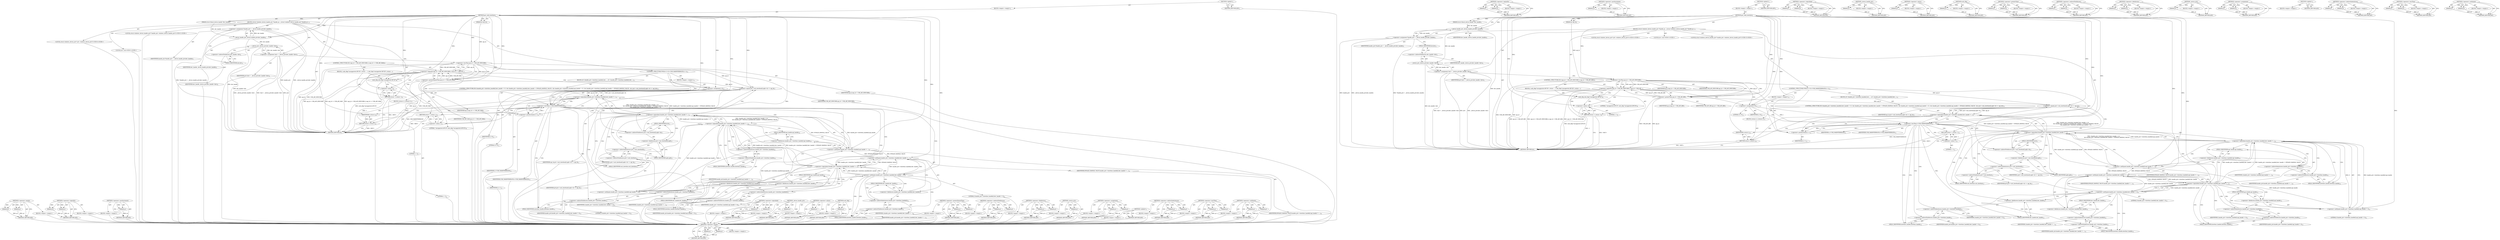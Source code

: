 digraph "&lt;operator&gt;.notEquals" {
vulnerable_198 [label=<(METHOD,&lt;operator&gt;.equals)>];
vulnerable_199 [label=<(PARAM,p1)>];
vulnerable_200 [label=<(PARAM,p2)>];
vulnerable_201 [label=<(BLOCK,&lt;empty&gt;,&lt;empty&gt;)>];
vulnerable_202 [label=<(METHOD_RETURN,ANY)>];
vulnerable_151 [label=<(METHOD,&lt;operator&gt;.logicalOr)>];
vulnerable_152 [label=<(PARAM,p1)>];
vulnerable_153 [label=<(PARAM,p2)>];
vulnerable_154 [label=<(BLOCK,&lt;empty&gt;,&lt;empty&gt;)>];
vulnerable_155 [label=<(METHOD_RETURN,ANY)>];
vulnerable_174 [label=<(METHOD,&lt;operator&gt;.postIncrement)>];
vulnerable_175 [label=<(PARAM,p1)>];
vulnerable_176 [label=<(BLOCK,&lt;empty&gt;,&lt;empty&gt;)>];
vulnerable_177 [label=<(METHOD_RETURN,ANY)>];
vulnerable_6 [label=<(METHOD,&lt;global&gt;)<SUB>1</SUB>>];
vulnerable_7 [label=<(BLOCK,&lt;empty&gt;,&lt;empty&gt;)<SUB>1</SUB>>];
vulnerable_8 [label=<(METHOD,get_valid_interface)<SUB>1</SUB>>];
vulnerable_9 [label=<(PARAM,struct libusb_device_handle *dev_handle)<SUB>1</SUB>>];
vulnerable_10 [label=<(PARAM,int api_id)<SUB>1</SUB>>];
vulnerable_11 [label=<(BLOCK,{
	struct windows_device_handle_priv *handle_pr...,{
	struct windows_device_handle_priv *handle_pr...)<SUB>2</SUB>>];
vulnerable_12 [label="<(LOCAL,struct windows_device_handle_priv* handle_priv: windows_device_handle_priv*)<SUB>3</SUB>>"];
vulnerable_13 [label=<(&lt;operator&gt;.assignment,*handle_priv = _device_handle_priv(dev_handle))<SUB>3</SUB>>];
vulnerable_14 [label=<(IDENTIFIER,handle_priv,*handle_priv = _device_handle_priv(dev_handle))<SUB>3</SUB>>];
vulnerable_15 [label=<(_device_handle_priv,_device_handle_priv(dev_handle))<SUB>3</SUB>>];
vulnerable_16 [label=<(IDENTIFIER,dev_handle,_device_handle_priv(dev_handle))<SUB>3</SUB>>];
vulnerable_17 [label="<(LOCAL,struct windows_device_priv* priv: windows_device_priv*)<SUB>4</SUB>>"];
vulnerable_18 [label=<(&lt;operator&gt;.assignment,*priv = _device_priv(dev_handle-&gt;dev))<SUB>4</SUB>>];
vulnerable_19 [label=<(IDENTIFIER,priv,*priv = _device_priv(dev_handle-&gt;dev))<SUB>4</SUB>>];
vulnerable_20 [label=<(_device_priv,_device_priv(dev_handle-&gt;dev))<SUB>4</SUB>>];
vulnerable_21 [label=<(&lt;operator&gt;.indirectFieldAccess,dev_handle-&gt;dev)<SUB>4</SUB>>];
vulnerable_22 [label=<(IDENTIFIER,dev_handle,_device_priv(dev_handle-&gt;dev))<SUB>4</SUB>>];
vulnerable_23 [label=<(FIELD_IDENTIFIER,dev,dev)<SUB>4</SUB>>];
vulnerable_24 [label="<(LOCAL,int i: int)<SUB>5</SUB>>"];
vulnerable_25 [label=<(CONTROL_STRUCTURE,IF,if ((api_id &lt; USB_API_WINUSBX) || (api_id &gt; USB_API_HID)))<SUB>7</SUB>>];
vulnerable_26 [label=<(&lt;operator&gt;.logicalOr,(api_id &lt; USB_API_WINUSBX) || (api_id &gt; USB_API...)<SUB>7</SUB>>];
vulnerable_27 [label=<(&lt;operator&gt;.lessThan,api_id &lt; USB_API_WINUSBX)<SUB>7</SUB>>];
vulnerable_28 [label=<(IDENTIFIER,api_id,api_id &lt; USB_API_WINUSBX)<SUB>7</SUB>>];
vulnerable_29 [label=<(IDENTIFIER,USB_API_WINUSBX,api_id &lt; USB_API_WINUSBX)<SUB>7</SUB>>];
vulnerable_30 [label=<(&lt;operator&gt;.greaterThan,api_id &gt; USB_API_HID)<SUB>7</SUB>>];
vulnerable_31 [label=<(IDENTIFIER,api_id,api_id &gt; USB_API_HID)<SUB>7</SUB>>];
vulnerable_32 [label=<(IDENTIFIER,USB_API_HID,api_id &gt; USB_API_HID)<SUB>7</SUB>>];
vulnerable_33 [label=<(BLOCK,{
 		usbi_dbg(&quot;unsupported API ID&quot;);
 		return ...,{
 		usbi_dbg(&quot;unsupported API ID&quot;);
 		return ...)<SUB>7</SUB>>];
vulnerable_34 [label=<(usbi_dbg,usbi_dbg(&quot;unsupported API ID&quot;))<SUB>8</SUB>>];
vulnerable_35 [label=<(LITERAL,&quot;unsupported API ID&quot;,usbi_dbg(&quot;unsupported API ID&quot;))<SUB>8</SUB>>];
vulnerable_36 [label=<(RETURN,return -1;,return -1;)<SUB>9</SUB>>];
vulnerable_37 [label=<(&lt;operator&gt;.minus,-1)<SUB>9</SUB>>];
vulnerable_38 [label=<(LITERAL,1,-1)<SUB>9</SUB>>];
vulnerable_39 [label=<(CONTROL_STRUCTURE,FOR,for (i=0;i&lt;USB_MAXINTERFACES;i++))<SUB>12</SUB>>];
vulnerable_40 [label=<(BLOCK,&lt;empty&gt;,&lt;empty&gt;)<SUB>12</SUB>>];
vulnerable_41 [label=<(&lt;operator&gt;.assignment,i=0)<SUB>12</SUB>>];
vulnerable_42 [label=<(IDENTIFIER,i,i=0)<SUB>12</SUB>>];
vulnerable_43 [label=<(LITERAL,0,i=0)<SUB>12</SUB>>];
vulnerable_44 [label=<(&lt;operator&gt;.lessThan,i&lt;USB_MAXINTERFACES)<SUB>12</SUB>>];
vulnerable_45 [label=<(IDENTIFIER,i,i&lt;USB_MAXINTERFACES)<SUB>12</SUB>>];
vulnerable_46 [label=<(IDENTIFIER,USB_MAXINTERFACES,i&lt;USB_MAXINTERFACES)<SUB>12</SUB>>];
vulnerable_47 [label=<(&lt;operator&gt;.postIncrement,i++)<SUB>12</SUB>>];
vulnerable_48 [label=<(IDENTIFIER,i,i++)<SUB>12</SUB>>];
vulnerable_49 [label=<(BLOCK,{
		if ( (handle_priv-&gt;interface_handle[i].dev_...,{
		if ( (handle_priv-&gt;interface_handle[i].dev_...)<SUB>12</SUB>>];
vulnerable_50 [label=<(CONTROL_STRUCTURE,IF,if ((handle_priv-&gt;interface_handle[i].dev_handle != 0)
		  &amp;&amp; (handle_priv-&gt;interface_handle[i].dev_handle != INVALID_HANDLE_VALUE)
		  &amp;&amp; (handle_priv-&gt;interface_handle[i].api_handle != 0)
		  &amp;&amp; (handle_priv-&gt;interface_handle[i].api_handle != INVALID_HANDLE_VALUE)
		  &amp;&amp; (priv-&gt;usb_interface[i].apib-&gt;id == api_id)))<SUB>13</SUB>>];
vulnerable_51 [label=<(&lt;operator&gt;.logicalAnd,(handle_priv-&gt;interface_handle[i].dev_handle !=...)<SUB>13</SUB>>];
vulnerable_52 [label=<(&lt;operator&gt;.logicalAnd,(handle_priv-&gt;interface_handle[i].dev_handle !=...)<SUB>13</SUB>>];
vulnerable_53 [label=<(&lt;operator&gt;.logicalAnd,(handle_priv-&gt;interface_handle[i].dev_handle !=...)<SUB>13</SUB>>];
vulnerable_54 [label=<(&lt;operator&gt;.logicalAnd,(handle_priv-&gt;interface_handle[i].dev_handle !=...)<SUB>13</SUB>>];
vulnerable_55 [label=<(&lt;operator&gt;.notEquals,handle_priv-&gt;interface_handle[i].dev_handle != 0)<SUB>13</SUB>>];
vulnerable_56 [label=<(&lt;operator&gt;.fieldAccess,handle_priv-&gt;interface_handle[i].dev_handle)<SUB>13</SUB>>];
vulnerable_57 [label=<(&lt;operator&gt;.indirectIndexAccess,handle_priv-&gt;interface_handle[i])<SUB>13</SUB>>];
vulnerable_58 [label=<(&lt;operator&gt;.indirectFieldAccess,handle_priv-&gt;interface_handle)<SUB>13</SUB>>];
vulnerable_59 [label=<(IDENTIFIER,handle_priv,handle_priv-&gt;interface_handle[i].dev_handle != 0)<SUB>13</SUB>>];
vulnerable_60 [label=<(FIELD_IDENTIFIER,interface_handle,interface_handle)<SUB>13</SUB>>];
vulnerable_61 [label=<(IDENTIFIER,i,handle_priv-&gt;interface_handle[i].dev_handle != 0)<SUB>13</SUB>>];
vulnerable_62 [label=<(FIELD_IDENTIFIER,dev_handle,dev_handle)<SUB>13</SUB>>];
vulnerable_63 [label=<(LITERAL,0,handle_priv-&gt;interface_handle[i].dev_handle != 0)<SUB>13</SUB>>];
vulnerable_64 [label=<(&lt;operator&gt;.notEquals,handle_priv-&gt;interface_handle[i].dev_handle != ...)<SUB>14</SUB>>];
vulnerable_65 [label=<(&lt;operator&gt;.fieldAccess,handle_priv-&gt;interface_handle[i].dev_handle)<SUB>14</SUB>>];
vulnerable_66 [label=<(&lt;operator&gt;.indirectIndexAccess,handle_priv-&gt;interface_handle[i])<SUB>14</SUB>>];
vulnerable_67 [label=<(&lt;operator&gt;.indirectFieldAccess,handle_priv-&gt;interface_handle)<SUB>14</SUB>>];
vulnerable_68 [label=<(IDENTIFIER,handle_priv,handle_priv-&gt;interface_handle[i].dev_handle != ...)<SUB>14</SUB>>];
vulnerable_69 [label=<(FIELD_IDENTIFIER,interface_handle,interface_handle)<SUB>14</SUB>>];
vulnerable_70 [label=<(IDENTIFIER,i,handle_priv-&gt;interface_handle[i].dev_handle != ...)<SUB>14</SUB>>];
vulnerable_71 [label=<(FIELD_IDENTIFIER,dev_handle,dev_handle)<SUB>14</SUB>>];
vulnerable_72 [label=<(IDENTIFIER,INVALID_HANDLE_VALUE,handle_priv-&gt;interface_handle[i].dev_handle != ...)<SUB>14</SUB>>];
vulnerable_73 [label=<(&lt;operator&gt;.notEquals,handle_priv-&gt;interface_handle[i].api_handle != 0)<SUB>15</SUB>>];
vulnerable_74 [label=<(&lt;operator&gt;.fieldAccess,handle_priv-&gt;interface_handle[i].api_handle)<SUB>15</SUB>>];
vulnerable_75 [label=<(&lt;operator&gt;.indirectIndexAccess,handle_priv-&gt;interface_handle[i])<SUB>15</SUB>>];
vulnerable_76 [label=<(&lt;operator&gt;.indirectFieldAccess,handle_priv-&gt;interface_handle)<SUB>15</SUB>>];
vulnerable_77 [label=<(IDENTIFIER,handle_priv,handle_priv-&gt;interface_handle[i].api_handle != 0)<SUB>15</SUB>>];
vulnerable_78 [label=<(FIELD_IDENTIFIER,interface_handle,interface_handle)<SUB>15</SUB>>];
vulnerable_79 [label=<(IDENTIFIER,i,handle_priv-&gt;interface_handle[i].api_handle != 0)<SUB>15</SUB>>];
vulnerable_80 [label=<(FIELD_IDENTIFIER,api_handle,api_handle)<SUB>15</SUB>>];
vulnerable_81 [label=<(LITERAL,0,handle_priv-&gt;interface_handle[i].api_handle != 0)<SUB>15</SUB>>];
vulnerable_82 [label=<(&lt;operator&gt;.notEquals,handle_priv-&gt;interface_handle[i].api_handle != ...)<SUB>16</SUB>>];
vulnerable_83 [label=<(&lt;operator&gt;.fieldAccess,handle_priv-&gt;interface_handle[i].api_handle)<SUB>16</SUB>>];
vulnerable_84 [label=<(&lt;operator&gt;.indirectIndexAccess,handle_priv-&gt;interface_handle[i])<SUB>16</SUB>>];
vulnerable_85 [label=<(&lt;operator&gt;.indirectFieldAccess,handle_priv-&gt;interface_handle)<SUB>16</SUB>>];
vulnerable_86 [label=<(IDENTIFIER,handle_priv,handle_priv-&gt;interface_handle[i].api_handle != ...)<SUB>16</SUB>>];
vulnerable_87 [label=<(FIELD_IDENTIFIER,interface_handle,interface_handle)<SUB>16</SUB>>];
vulnerable_88 [label=<(IDENTIFIER,i,handle_priv-&gt;interface_handle[i].api_handle != ...)<SUB>16</SUB>>];
vulnerable_89 [label=<(FIELD_IDENTIFIER,api_handle,api_handle)<SUB>16</SUB>>];
vulnerable_90 [label=<(IDENTIFIER,INVALID_HANDLE_VALUE,handle_priv-&gt;interface_handle[i].api_handle != ...)<SUB>16</SUB>>];
vulnerable_91 [label=<(&lt;operator&gt;.equals,priv-&gt;usb_interface[i].apib-&gt;id == api_id)<SUB>17</SUB>>];
vulnerable_92 [label=<(&lt;operator&gt;.indirectFieldAccess,priv-&gt;usb_interface[i].apib-&gt;id)<SUB>17</SUB>>];
vulnerable_93 [label=<(&lt;operator&gt;.fieldAccess,priv-&gt;usb_interface[i].apib)<SUB>17</SUB>>];
vulnerable_94 [label=<(&lt;operator&gt;.indirectIndexAccess,priv-&gt;usb_interface[i])<SUB>17</SUB>>];
vulnerable_95 [label=<(&lt;operator&gt;.indirectFieldAccess,priv-&gt;usb_interface)<SUB>17</SUB>>];
vulnerable_96 [label=<(IDENTIFIER,priv,priv-&gt;usb_interface[i].apib-&gt;id == api_id)<SUB>17</SUB>>];
vulnerable_97 [label=<(FIELD_IDENTIFIER,usb_interface,usb_interface)<SUB>17</SUB>>];
vulnerable_98 [label=<(IDENTIFIER,i,priv-&gt;usb_interface[i].apib-&gt;id == api_id)<SUB>17</SUB>>];
vulnerable_99 [label=<(FIELD_IDENTIFIER,apib,apib)<SUB>17</SUB>>];
vulnerable_100 [label=<(FIELD_IDENTIFIER,id,id)<SUB>17</SUB>>];
vulnerable_101 [label=<(IDENTIFIER,api_id,priv-&gt;usb_interface[i].apib-&gt;id == api_id)<SUB>17</SUB>>];
vulnerable_102 [label=<(BLOCK,{
			return i;
		},{
			return i;
		})<SUB>17</SUB>>];
vulnerable_103 [label=<(RETURN,return i;,return i;)<SUB>18</SUB>>];
vulnerable_104 [label=<(IDENTIFIER,i,return i;)<SUB>18</SUB>>];
vulnerable_105 [label=<(RETURN,return -1;,return -1;)<SUB>21</SUB>>];
vulnerable_106 [label=<(&lt;operator&gt;.minus,-1)<SUB>21</SUB>>];
vulnerable_107 [label=<(LITERAL,1,-1)<SUB>21</SUB>>];
vulnerable_108 [label=<(METHOD_RETURN,int)<SUB>1</SUB>>];
vulnerable_110 [label=<(METHOD_RETURN,ANY)<SUB>1</SUB>>];
vulnerable_178 [label=<(METHOD,&lt;operator&gt;.logicalAnd)>];
vulnerable_179 [label=<(PARAM,p1)>];
vulnerable_180 [label=<(PARAM,p2)>];
vulnerable_181 [label=<(BLOCK,&lt;empty&gt;,&lt;empty&gt;)>];
vulnerable_182 [label=<(METHOD_RETURN,ANY)>];
vulnerable_138 [label=<(METHOD,_device_handle_priv)>];
vulnerable_139 [label=<(PARAM,p1)>];
vulnerable_140 [label=<(BLOCK,&lt;empty&gt;,&lt;empty&gt;)>];
vulnerable_141 [label=<(METHOD_RETURN,ANY)>];
vulnerable_170 [label=<(METHOD,&lt;operator&gt;.minus)>];
vulnerable_171 [label=<(PARAM,p1)>];
vulnerable_172 [label=<(BLOCK,&lt;empty&gt;,&lt;empty&gt;)>];
vulnerable_173 [label=<(METHOD_RETURN,ANY)>];
vulnerable_166 [label=<(METHOD,usbi_dbg)>];
vulnerable_167 [label=<(PARAM,p1)>];
vulnerable_168 [label=<(BLOCK,&lt;empty&gt;,&lt;empty&gt;)>];
vulnerable_169 [label=<(METHOD_RETURN,ANY)>];
vulnerable_161 [label=<(METHOD,&lt;operator&gt;.greaterThan)>];
vulnerable_162 [label=<(PARAM,p1)>];
vulnerable_163 [label=<(PARAM,p2)>];
vulnerable_164 [label=<(BLOCK,&lt;empty&gt;,&lt;empty&gt;)>];
vulnerable_165 [label=<(METHOD_RETURN,ANY)>];
vulnerable_146 [label=<(METHOD,&lt;operator&gt;.indirectFieldAccess)>];
vulnerable_147 [label=<(PARAM,p1)>];
vulnerable_148 [label=<(PARAM,p2)>];
vulnerable_149 [label=<(BLOCK,&lt;empty&gt;,&lt;empty&gt;)>];
vulnerable_150 [label=<(METHOD_RETURN,ANY)>];
vulnerable_188 [label=<(METHOD,&lt;operator&gt;.fieldAccess)>];
vulnerable_189 [label=<(PARAM,p1)>];
vulnerable_190 [label=<(PARAM,p2)>];
vulnerable_191 [label=<(BLOCK,&lt;empty&gt;,&lt;empty&gt;)>];
vulnerable_192 [label=<(METHOD_RETURN,ANY)>];
vulnerable_142 [label=<(METHOD,_device_priv)>];
vulnerable_143 [label=<(PARAM,p1)>];
vulnerable_144 [label=<(BLOCK,&lt;empty&gt;,&lt;empty&gt;)>];
vulnerable_145 [label=<(METHOD_RETURN,ANY)>];
vulnerable_133 [label=<(METHOD,&lt;operator&gt;.assignment)>];
vulnerable_134 [label=<(PARAM,p1)>];
vulnerable_135 [label=<(PARAM,p2)>];
vulnerable_136 [label=<(BLOCK,&lt;empty&gt;,&lt;empty&gt;)>];
vulnerable_137 [label=<(METHOD_RETURN,ANY)>];
vulnerable_127 [label=<(METHOD,&lt;global&gt;)<SUB>1</SUB>>];
vulnerable_128 [label=<(BLOCK,&lt;empty&gt;,&lt;empty&gt;)>];
vulnerable_129 [label=<(METHOD_RETURN,ANY)>];
vulnerable_193 [label=<(METHOD,&lt;operator&gt;.indirectIndexAccess)>];
vulnerable_194 [label=<(PARAM,p1)>];
vulnerable_195 [label=<(PARAM,p2)>];
vulnerable_196 [label=<(BLOCK,&lt;empty&gt;,&lt;empty&gt;)>];
vulnerable_197 [label=<(METHOD_RETURN,ANY)>];
vulnerable_156 [label=<(METHOD,&lt;operator&gt;.lessThan)>];
vulnerable_157 [label=<(PARAM,p1)>];
vulnerable_158 [label=<(PARAM,p2)>];
vulnerable_159 [label=<(BLOCK,&lt;empty&gt;,&lt;empty&gt;)>];
vulnerable_160 [label=<(METHOD_RETURN,ANY)>];
vulnerable_183 [label=<(METHOD,&lt;operator&gt;.notEquals)>];
vulnerable_184 [label=<(PARAM,p1)>];
vulnerable_185 [label=<(PARAM,p2)>];
vulnerable_186 [label=<(BLOCK,&lt;empty&gt;,&lt;empty&gt;)>];
vulnerable_187 [label=<(METHOD_RETURN,ANY)>];
fixed_198 [label=<(METHOD,&lt;operator&gt;.equals)>];
fixed_199 [label=<(PARAM,p1)>];
fixed_200 [label=<(PARAM,p2)>];
fixed_201 [label=<(BLOCK,&lt;empty&gt;,&lt;empty&gt;)>];
fixed_202 [label=<(METHOD_RETURN,ANY)>];
fixed_151 [label=<(METHOD,&lt;operator&gt;.logicalOr)>];
fixed_152 [label=<(PARAM,p1)>];
fixed_153 [label=<(PARAM,p2)>];
fixed_154 [label=<(BLOCK,&lt;empty&gt;,&lt;empty&gt;)>];
fixed_155 [label=<(METHOD_RETURN,ANY)>];
fixed_174 [label=<(METHOD,&lt;operator&gt;.postIncrement)>];
fixed_175 [label=<(PARAM,p1)>];
fixed_176 [label=<(BLOCK,&lt;empty&gt;,&lt;empty&gt;)>];
fixed_177 [label=<(METHOD_RETURN,ANY)>];
fixed_6 [label=<(METHOD,&lt;global&gt;)<SUB>1</SUB>>];
fixed_7 [label=<(BLOCK,&lt;empty&gt;,&lt;empty&gt;)<SUB>1</SUB>>];
fixed_8 [label=<(METHOD,get_valid_interface)<SUB>1</SUB>>];
fixed_9 [label=<(PARAM,struct libusb_device_handle *dev_handle)<SUB>1</SUB>>];
fixed_10 [label=<(PARAM,int api_id)<SUB>1</SUB>>];
fixed_11 [label=<(BLOCK,{
	struct windows_device_handle_priv *handle_pr...,{
	struct windows_device_handle_priv *handle_pr...)<SUB>2</SUB>>];
fixed_12 [label="<(LOCAL,struct windows_device_handle_priv* handle_priv: windows_device_handle_priv*)<SUB>3</SUB>>"];
fixed_13 [label=<(&lt;operator&gt;.assignment,*handle_priv = _device_handle_priv(dev_handle))<SUB>3</SUB>>];
fixed_14 [label=<(IDENTIFIER,handle_priv,*handle_priv = _device_handle_priv(dev_handle))<SUB>3</SUB>>];
fixed_15 [label=<(_device_handle_priv,_device_handle_priv(dev_handle))<SUB>3</SUB>>];
fixed_16 [label=<(IDENTIFIER,dev_handle,_device_handle_priv(dev_handle))<SUB>3</SUB>>];
fixed_17 [label="<(LOCAL,struct windows_device_priv* priv: windows_device_priv*)<SUB>4</SUB>>"];
fixed_18 [label=<(&lt;operator&gt;.assignment,*priv = _device_priv(dev_handle-&gt;dev))<SUB>4</SUB>>];
fixed_19 [label=<(IDENTIFIER,priv,*priv = _device_priv(dev_handle-&gt;dev))<SUB>4</SUB>>];
fixed_20 [label=<(_device_priv,_device_priv(dev_handle-&gt;dev))<SUB>4</SUB>>];
fixed_21 [label=<(&lt;operator&gt;.indirectFieldAccess,dev_handle-&gt;dev)<SUB>4</SUB>>];
fixed_22 [label=<(IDENTIFIER,dev_handle,_device_priv(dev_handle-&gt;dev))<SUB>4</SUB>>];
fixed_23 [label=<(FIELD_IDENTIFIER,dev,dev)<SUB>4</SUB>>];
fixed_24 [label="<(LOCAL,int i: int)<SUB>5</SUB>>"];
fixed_25 [label=<(CONTROL_STRUCTURE,IF,if ((api_id &lt; USB_API_WINUSBX) || (api_id &gt;= USB_API_MAX)))<SUB>7</SUB>>];
fixed_26 [label=<(&lt;operator&gt;.logicalOr,(api_id &lt; USB_API_WINUSBX) || (api_id &gt;= USB_AP...)<SUB>7</SUB>>];
fixed_27 [label=<(&lt;operator&gt;.lessThan,api_id &lt; USB_API_WINUSBX)<SUB>7</SUB>>];
fixed_28 [label=<(IDENTIFIER,api_id,api_id &lt; USB_API_WINUSBX)<SUB>7</SUB>>];
fixed_29 [label=<(IDENTIFIER,USB_API_WINUSBX,api_id &lt; USB_API_WINUSBX)<SUB>7</SUB>>];
fixed_30 [label=<(&lt;operator&gt;.greaterEqualsThan,api_id &gt;= USB_API_MAX)<SUB>7</SUB>>];
fixed_31 [label=<(IDENTIFIER,api_id,api_id &gt;= USB_API_MAX)<SUB>7</SUB>>];
fixed_32 [label=<(IDENTIFIER,USB_API_MAX,api_id &gt;= USB_API_MAX)<SUB>7</SUB>>];
fixed_33 [label=<(BLOCK,{
 		usbi_dbg(&quot;unsupported API ID&quot;);
 		return ...,{
 		usbi_dbg(&quot;unsupported API ID&quot;);
 		return ...)<SUB>7</SUB>>];
fixed_34 [label=<(usbi_dbg,usbi_dbg(&quot;unsupported API ID&quot;))<SUB>8</SUB>>];
fixed_35 [label=<(LITERAL,&quot;unsupported API ID&quot;,usbi_dbg(&quot;unsupported API ID&quot;))<SUB>8</SUB>>];
fixed_36 [label=<(RETURN,return -1;,return -1;)<SUB>9</SUB>>];
fixed_37 [label=<(&lt;operator&gt;.minus,-1)<SUB>9</SUB>>];
fixed_38 [label=<(LITERAL,1,-1)<SUB>9</SUB>>];
fixed_39 [label=<(CONTROL_STRUCTURE,FOR,for (i=0;i&lt;USB_MAXINTERFACES;i++))<SUB>12</SUB>>];
fixed_40 [label=<(BLOCK,&lt;empty&gt;,&lt;empty&gt;)<SUB>12</SUB>>];
fixed_41 [label=<(&lt;operator&gt;.assignment,i=0)<SUB>12</SUB>>];
fixed_42 [label=<(IDENTIFIER,i,i=0)<SUB>12</SUB>>];
fixed_43 [label=<(LITERAL,0,i=0)<SUB>12</SUB>>];
fixed_44 [label=<(&lt;operator&gt;.lessThan,i&lt;USB_MAXINTERFACES)<SUB>12</SUB>>];
fixed_45 [label=<(IDENTIFIER,i,i&lt;USB_MAXINTERFACES)<SUB>12</SUB>>];
fixed_46 [label=<(IDENTIFIER,USB_MAXINTERFACES,i&lt;USB_MAXINTERFACES)<SUB>12</SUB>>];
fixed_47 [label=<(&lt;operator&gt;.postIncrement,i++)<SUB>12</SUB>>];
fixed_48 [label=<(IDENTIFIER,i,i++)<SUB>12</SUB>>];
fixed_49 [label=<(BLOCK,{
		if ( (handle_priv-&gt;interface_handle[i].dev_...,{
		if ( (handle_priv-&gt;interface_handle[i].dev_...)<SUB>12</SUB>>];
fixed_50 [label=<(CONTROL_STRUCTURE,IF,if ((handle_priv-&gt;interface_handle[i].dev_handle != 0)
		  &amp;&amp; (handle_priv-&gt;interface_handle[i].dev_handle != INVALID_HANDLE_VALUE)
		  &amp;&amp; (handle_priv-&gt;interface_handle[i].api_handle != 0)
		  &amp;&amp; (handle_priv-&gt;interface_handle[i].api_handle != INVALID_HANDLE_VALUE)
		  &amp;&amp; (priv-&gt;usb_interface[i].apib-&gt;id == api_id)))<SUB>13</SUB>>];
fixed_51 [label=<(&lt;operator&gt;.logicalAnd,(handle_priv-&gt;interface_handle[i].dev_handle !=...)<SUB>13</SUB>>];
fixed_52 [label=<(&lt;operator&gt;.logicalAnd,(handle_priv-&gt;interface_handle[i].dev_handle !=...)<SUB>13</SUB>>];
fixed_53 [label=<(&lt;operator&gt;.logicalAnd,(handle_priv-&gt;interface_handle[i].dev_handle !=...)<SUB>13</SUB>>];
fixed_54 [label=<(&lt;operator&gt;.logicalAnd,(handle_priv-&gt;interface_handle[i].dev_handle !=...)<SUB>13</SUB>>];
fixed_55 [label=<(&lt;operator&gt;.notEquals,handle_priv-&gt;interface_handle[i].dev_handle != 0)<SUB>13</SUB>>];
fixed_56 [label=<(&lt;operator&gt;.fieldAccess,handle_priv-&gt;interface_handle[i].dev_handle)<SUB>13</SUB>>];
fixed_57 [label=<(&lt;operator&gt;.indirectIndexAccess,handle_priv-&gt;interface_handle[i])<SUB>13</SUB>>];
fixed_58 [label=<(&lt;operator&gt;.indirectFieldAccess,handle_priv-&gt;interface_handle)<SUB>13</SUB>>];
fixed_59 [label=<(IDENTIFIER,handle_priv,handle_priv-&gt;interface_handle[i].dev_handle != 0)<SUB>13</SUB>>];
fixed_60 [label=<(FIELD_IDENTIFIER,interface_handle,interface_handle)<SUB>13</SUB>>];
fixed_61 [label=<(IDENTIFIER,i,handle_priv-&gt;interface_handle[i].dev_handle != 0)<SUB>13</SUB>>];
fixed_62 [label=<(FIELD_IDENTIFIER,dev_handle,dev_handle)<SUB>13</SUB>>];
fixed_63 [label=<(LITERAL,0,handle_priv-&gt;interface_handle[i].dev_handle != 0)<SUB>13</SUB>>];
fixed_64 [label=<(&lt;operator&gt;.notEquals,handle_priv-&gt;interface_handle[i].dev_handle != ...)<SUB>14</SUB>>];
fixed_65 [label=<(&lt;operator&gt;.fieldAccess,handle_priv-&gt;interface_handle[i].dev_handle)<SUB>14</SUB>>];
fixed_66 [label=<(&lt;operator&gt;.indirectIndexAccess,handle_priv-&gt;interface_handle[i])<SUB>14</SUB>>];
fixed_67 [label=<(&lt;operator&gt;.indirectFieldAccess,handle_priv-&gt;interface_handle)<SUB>14</SUB>>];
fixed_68 [label=<(IDENTIFIER,handle_priv,handle_priv-&gt;interface_handle[i].dev_handle != ...)<SUB>14</SUB>>];
fixed_69 [label=<(FIELD_IDENTIFIER,interface_handle,interface_handle)<SUB>14</SUB>>];
fixed_70 [label=<(IDENTIFIER,i,handle_priv-&gt;interface_handle[i].dev_handle != ...)<SUB>14</SUB>>];
fixed_71 [label=<(FIELD_IDENTIFIER,dev_handle,dev_handle)<SUB>14</SUB>>];
fixed_72 [label=<(IDENTIFIER,INVALID_HANDLE_VALUE,handle_priv-&gt;interface_handle[i].dev_handle != ...)<SUB>14</SUB>>];
fixed_73 [label=<(&lt;operator&gt;.notEquals,handle_priv-&gt;interface_handle[i].api_handle != 0)<SUB>15</SUB>>];
fixed_74 [label=<(&lt;operator&gt;.fieldAccess,handle_priv-&gt;interface_handle[i].api_handle)<SUB>15</SUB>>];
fixed_75 [label=<(&lt;operator&gt;.indirectIndexAccess,handle_priv-&gt;interface_handle[i])<SUB>15</SUB>>];
fixed_76 [label=<(&lt;operator&gt;.indirectFieldAccess,handle_priv-&gt;interface_handle)<SUB>15</SUB>>];
fixed_77 [label=<(IDENTIFIER,handle_priv,handle_priv-&gt;interface_handle[i].api_handle != 0)<SUB>15</SUB>>];
fixed_78 [label=<(FIELD_IDENTIFIER,interface_handle,interface_handle)<SUB>15</SUB>>];
fixed_79 [label=<(IDENTIFIER,i,handle_priv-&gt;interface_handle[i].api_handle != 0)<SUB>15</SUB>>];
fixed_80 [label=<(FIELD_IDENTIFIER,api_handle,api_handle)<SUB>15</SUB>>];
fixed_81 [label=<(LITERAL,0,handle_priv-&gt;interface_handle[i].api_handle != 0)<SUB>15</SUB>>];
fixed_82 [label=<(&lt;operator&gt;.notEquals,handle_priv-&gt;interface_handle[i].api_handle != ...)<SUB>16</SUB>>];
fixed_83 [label=<(&lt;operator&gt;.fieldAccess,handle_priv-&gt;interface_handle[i].api_handle)<SUB>16</SUB>>];
fixed_84 [label=<(&lt;operator&gt;.indirectIndexAccess,handle_priv-&gt;interface_handle[i])<SUB>16</SUB>>];
fixed_85 [label=<(&lt;operator&gt;.indirectFieldAccess,handle_priv-&gt;interface_handle)<SUB>16</SUB>>];
fixed_86 [label=<(IDENTIFIER,handle_priv,handle_priv-&gt;interface_handle[i].api_handle != ...)<SUB>16</SUB>>];
fixed_87 [label=<(FIELD_IDENTIFIER,interface_handle,interface_handle)<SUB>16</SUB>>];
fixed_88 [label=<(IDENTIFIER,i,handle_priv-&gt;interface_handle[i].api_handle != ...)<SUB>16</SUB>>];
fixed_89 [label=<(FIELD_IDENTIFIER,api_handle,api_handle)<SUB>16</SUB>>];
fixed_90 [label=<(IDENTIFIER,INVALID_HANDLE_VALUE,handle_priv-&gt;interface_handle[i].api_handle != ...)<SUB>16</SUB>>];
fixed_91 [label=<(&lt;operator&gt;.equals,priv-&gt;usb_interface[i].apib-&gt;id == api_id)<SUB>17</SUB>>];
fixed_92 [label=<(&lt;operator&gt;.indirectFieldAccess,priv-&gt;usb_interface[i].apib-&gt;id)<SUB>17</SUB>>];
fixed_93 [label=<(&lt;operator&gt;.fieldAccess,priv-&gt;usb_interface[i].apib)<SUB>17</SUB>>];
fixed_94 [label=<(&lt;operator&gt;.indirectIndexAccess,priv-&gt;usb_interface[i])<SUB>17</SUB>>];
fixed_95 [label=<(&lt;operator&gt;.indirectFieldAccess,priv-&gt;usb_interface)<SUB>17</SUB>>];
fixed_96 [label=<(IDENTIFIER,priv,priv-&gt;usb_interface[i].apib-&gt;id == api_id)<SUB>17</SUB>>];
fixed_97 [label=<(FIELD_IDENTIFIER,usb_interface,usb_interface)<SUB>17</SUB>>];
fixed_98 [label=<(IDENTIFIER,i,priv-&gt;usb_interface[i].apib-&gt;id == api_id)<SUB>17</SUB>>];
fixed_99 [label=<(FIELD_IDENTIFIER,apib,apib)<SUB>17</SUB>>];
fixed_100 [label=<(FIELD_IDENTIFIER,id,id)<SUB>17</SUB>>];
fixed_101 [label=<(IDENTIFIER,api_id,priv-&gt;usb_interface[i].apib-&gt;id == api_id)<SUB>17</SUB>>];
fixed_102 [label=<(BLOCK,{
			return i;
		},{
			return i;
		})<SUB>17</SUB>>];
fixed_103 [label=<(RETURN,return i;,return i;)<SUB>18</SUB>>];
fixed_104 [label=<(IDENTIFIER,i,return i;)<SUB>18</SUB>>];
fixed_105 [label=<(RETURN,return -1;,return -1;)<SUB>21</SUB>>];
fixed_106 [label=<(&lt;operator&gt;.minus,-1)<SUB>21</SUB>>];
fixed_107 [label=<(LITERAL,1,-1)<SUB>21</SUB>>];
fixed_108 [label=<(METHOD_RETURN,int)<SUB>1</SUB>>];
fixed_110 [label=<(METHOD_RETURN,ANY)<SUB>1</SUB>>];
fixed_178 [label=<(METHOD,&lt;operator&gt;.logicalAnd)>];
fixed_179 [label=<(PARAM,p1)>];
fixed_180 [label=<(PARAM,p2)>];
fixed_181 [label=<(BLOCK,&lt;empty&gt;,&lt;empty&gt;)>];
fixed_182 [label=<(METHOD_RETURN,ANY)>];
fixed_138 [label=<(METHOD,_device_handle_priv)>];
fixed_139 [label=<(PARAM,p1)>];
fixed_140 [label=<(BLOCK,&lt;empty&gt;,&lt;empty&gt;)>];
fixed_141 [label=<(METHOD_RETURN,ANY)>];
fixed_170 [label=<(METHOD,&lt;operator&gt;.minus)>];
fixed_171 [label=<(PARAM,p1)>];
fixed_172 [label=<(BLOCK,&lt;empty&gt;,&lt;empty&gt;)>];
fixed_173 [label=<(METHOD_RETURN,ANY)>];
fixed_166 [label=<(METHOD,usbi_dbg)>];
fixed_167 [label=<(PARAM,p1)>];
fixed_168 [label=<(BLOCK,&lt;empty&gt;,&lt;empty&gt;)>];
fixed_169 [label=<(METHOD_RETURN,ANY)>];
fixed_161 [label=<(METHOD,&lt;operator&gt;.greaterEqualsThan)>];
fixed_162 [label=<(PARAM,p1)>];
fixed_163 [label=<(PARAM,p2)>];
fixed_164 [label=<(BLOCK,&lt;empty&gt;,&lt;empty&gt;)>];
fixed_165 [label=<(METHOD_RETURN,ANY)>];
fixed_146 [label=<(METHOD,&lt;operator&gt;.indirectFieldAccess)>];
fixed_147 [label=<(PARAM,p1)>];
fixed_148 [label=<(PARAM,p2)>];
fixed_149 [label=<(BLOCK,&lt;empty&gt;,&lt;empty&gt;)>];
fixed_150 [label=<(METHOD_RETURN,ANY)>];
fixed_188 [label=<(METHOD,&lt;operator&gt;.fieldAccess)>];
fixed_189 [label=<(PARAM,p1)>];
fixed_190 [label=<(PARAM,p2)>];
fixed_191 [label=<(BLOCK,&lt;empty&gt;,&lt;empty&gt;)>];
fixed_192 [label=<(METHOD_RETURN,ANY)>];
fixed_142 [label=<(METHOD,_device_priv)>];
fixed_143 [label=<(PARAM,p1)>];
fixed_144 [label=<(BLOCK,&lt;empty&gt;,&lt;empty&gt;)>];
fixed_145 [label=<(METHOD_RETURN,ANY)>];
fixed_133 [label=<(METHOD,&lt;operator&gt;.assignment)>];
fixed_134 [label=<(PARAM,p1)>];
fixed_135 [label=<(PARAM,p2)>];
fixed_136 [label=<(BLOCK,&lt;empty&gt;,&lt;empty&gt;)>];
fixed_137 [label=<(METHOD_RETURN,ANY)>];
fixed_127 [label=<(METHOD,&lt;global&gt;)<SUB>1</SUB>>];
fixed_128 [label=<(BLOCK,&lt;empty&gt;,&lt;empty&gt;)>];
fixed_129 [label=<(METHOD_RETURN,ANY)>];
fixed_193 [label=<(METHOD,&lt;operator&gt;.indirectIndexAccess)>];
fixed_194 [label=<(PARAM,p1)>];
fixed_195 [label=<(PARAM,p2)>];
fixed_196 [label=<(BLOCK,&lt;empty&gt;,&lt;empty&gt;)>];
fixed_197 [label=<(METHOD_RETURN,ANY)>];
fixed_156 [label=<(METHOD,&lt;operator&gt;.lessThan)>];
fixed_157 [label=<(PARAM,p1)>];
fixed_158 [label=<(PARAM,p2)>];
fixed_159 [label=<(BLOCK,&lt;empty&gt;,&lt;empty&gt;)>];
fixed_160 [label=<(METHOD_RETURN,ANY)>];
fixed_183 [label=<(METHOD,&lt;operator&gt;.notEquals)>];
fixed_184 [label=<(PARAM,p1)>];
fixed_185 [label=<(PARAM,p2)>];
fixed_186 [label=<(BLOCK,&lt;empty&gt;,&lt;empty&gt;)>];
fixed_187 [label=<(METHOD_RETURN,ANY)>];
vulnerable_198 -> vulnerable_199  [key=0, label="AST: "];
vulnerable_198 -> vulnerable_199  [key=1, label="DDG: "];
vulnerable_198 -> vulnerable_201  [key=0, label="AST: "];
vulnerable_198 -> vulnerable_200  [key=0, label="AST: "];
vulnerable_198 -> vulnerable_200  [key=1, label="DDG: "];
vulnerable_198 -> vulnerable_202  [key=0, label="AST: "];
vulnerable_198 -> vulnerable_202  [key=1, label="CFG: "];
vulnerable_199 -> vulnerable_202  [key=0, label="DDG: p1"];
vulnerable_200 -> vulnerable_202  [key=0, label="DDG: p2"];
vulnerable_151 -> vulnerable_152  [key=0, label="AST: "];
vulnerable_151 -> vulnerable_152  [key=1, label="DDG: "];
vulnerable_151 -> vulnerable_154  [key=0, label="AST: "];
vulnerable_151 -> vulnerable_153  [key=0, label="AST: "];
vulnerable_151 -> vulnerable_153  [key=1, label="DDG: "];
vulnerable_151 -> vulnerable_155  [key=0, label="AST: "];
vulnerable_151 -> vulnerable_155  [key=1, label="CFG: "];
vulnerable_152 -> vulnerable_155  [key=0, label="DDG: p1"];
vulnerable_153 -> vulnerable_155  [key=0, label="DDG: p2"];
vulnerable_174 -> vulnerable_175  [key=0, label="AST: "];
vulnerable_174 -> vulnerable_175  [key=1, label="DDG: "];
vulnerable_174 -> vulnerable_176  [key=0, label="AST: "];
vulnerable_174 -> vulnerable_177  [key=0, label="AST: "];
vulnerable_174 -> vulnerable_177  [key=1, label="CFG: "];
vulnerable_175 -> vulnerable_177  [key=0, label="DDG: p1"];
vulnerable_6 -> vulnerable_7  [key=0, label="AST: "];
vulnerable_6 -> vulnerable_110  [key=0, label="AST: "];
vulnerable_6 -> vulnerable_110  [key=1, label="CFG: "];
vulnerable_7 -> vulnerable_8  [key=0, label="AST: "];
vulnerable_8 -> vulnerable_9  [key=0, label="AST: "];
vulnerable_8 -> vulnerable_9  [key=1, label="DDG: "];
vulnerable_8 -> vulnerable_10  [key=0, label="AST: "];
vulnerable_8 -> vulnerable_10  [key=1, label="DDG: "];
vulnerable_8 -> vulnerable_11  [key=0, label="AST: "];
vulnerable_8 -> vulnerable_108  [key=0, label="AST: "];
vulnerable_8 -> vulnerable_15  [key=0, label="CFG: "];
vulnerable_8 -> vulnerable_15  [key=1, label="DDG: "];
vulnerable_8 -> vulnerable_41  [key=0, label="DDG: "];
vulnerable_8 -> vulnerable_44  [key=0, label="DDG: "];
vulnerable_8 -> vulnerable_47  [key=0, label="DDG: "];
vulnerable_8 -> vulnerable_106  [key=0, label="DDG: "];
vulnerable_8 -> vulnerable_27  [key=0, label="DDG: "];
vulnerable_8 -> vulnerable_30  [key=0, label="DDG: "];
vulnerable_8 -> vulnerable_34  [key=0, label="DDG: "];
vulnerable_8 -> vulnerable_37  [key=0, label="DDG: "];
vulnerable_8 -> vulnerable_91  [key=0, label="DDG: "];
vulnerable_8 -> vulnerable_104  [key=0, label="DDG: "];
vulnerable_8 -> vulnerable_82  [key=0, label="DDG: "];
vulnerable_8 -> vulnerable_73  [key=0, label="DDG: "];
vulnerable_8 -> vulnerable_55  [key=0, label="DDG: "];
vulnerable_8 -> vulnerable_64  [key=0, label="DDG: "];
vulnerable_9 -> vulnerable_15  [key=0, label="DDG: dev_handle"];
vulnerable_10 -> vulnerable_27  [key=0, label="DDG: api_id"];
vulnerable_11 -> vulnerable_12  [key=0, label="AST: "];
vulnerable_11 -> vulnerable_13  [key=0, label="AST: "];
vulnerable_11 -> vulnerable_17  [key=0, label="AST: "];
vulnerable_11 -> vulnerable_18  [key=0, label="AST: "];
vulnerable_11 -> vulnerable_24  [key=0, label="AST: "];
vulnerable_11 -> vulnerable_25  [key=0, label="AST: "];
vulnerable_11 -> vulnerable_39  [key=0, label="AST: "];
vulnerable_11 -> vulnerable_105  [key=0, label="AST: "];
vulnerable_13 -> vulnerable_14  [key=0, label="AST: "];
vulnerable_13 -> vulnerable_15  [key=0, label="AST: "];
vulnerable_13 -> vulnerable_23  [key=0, label="CFG: "];
vulnerable_13 -> vulnerable_108  [key=0, label="DDG: handle_priv"];
vulnerable_13 -> vulnerable_108  [key=1, label="DDG: _device_handle_priv(dev_handle)"];
vulnerable_13 -> vulnerable_108  [key=2, label="DDG: *handle_priv = _device_handle_priv(dev_handle)"];
vulnerable_15 -> vulnerable_16  [key=0, label="AST: "];
vulnerable_15 -> vulnerable_13  [key=0, label="CFG: "];
vulnerable_15 -> vulnerable_13  [key=1, label="DDG: dev_handle"];
vulnerable_15 -> vulnerable_108  [key=0, label="DDG: dev_handle"];
vulnerable_15 -> vulnerable_20  [key=0, label="DDG: dev_handle"];
vulnerable_18 -> vulnerable_19  [key=0, label="AST: "];
vulnerable_18 -> vulnerable_20  [key=0, label="AST: "];
vulnerable_18 -> vulnerable_27  [key=0, label="CFG: "];
vulnerable_18 -> vulnerable_108  [key=0, label="DDG: priv"];
vulnerable_18 -> vulnerable_108  [key=1, label="DDG: _device_priv(dev_handle-&gt;dev)"];
vulnerable_18 -> vulnerable_108  [key=2, label="DDG: *priv = _device_priv(dev_handle-&gt;dev)"];
vulnerable_20 -> vulnerable_21  [key=0, label="AST: "];
vulnerable_20 -> vulnerable_18  [key=0, label="CFG: "];
vulnerable_20 -> vulnerable_18  [key=1, label="DDG: dev_handle-&gt;dev"];
vulnerable_20 -> vulnerable_108  [key=0, label="DDG: dev_handle-&gt;dev"];
vulnerable_21 -> vulnerable_22  [key=0, label="AST: "];
vulnerable_21 -> vulnerable_23  [key=0, label="AST: "];
vulnerable_21 -> vulnerable_20  [key=0, label="CFG: "];
vulnerable_23 -> vulnerable_21  [key=0, label="CFG: "];
vulnerable_25 -> vulnerable_26  [key=0, label="AST: "];
vulnerable_25 -> vulnerable_33  [key=0, label="AST: "];
vulnerable_26 -> vulnerable_27  [key=0, label="AST: "];
vulnerable_26 -> vulnerable_30  [key=0, label="AST: "];
vulnerable_26 -> vulnerable_34  [key=0, label="CFG: "];
vulnerable_26 -> vulnerable_34  [key=1, label="CDG: "];
vulnerable_26 -> vulnerable_41  [key=0, label="CFG: "];
vulnerable_26 -> vulnerable_41  [key=1, label="CDG: "];
vulnerable_26 -> vulnerable_108  [key=0, label="DDG: api_id &lt; USB_API_WINUSBX"];
vulnerable_26 -> vulnerable_108  [key=1, label="DDG: api_id &gt; USB_API_HID"];
vulnerable_26 -> vulnerable_108  [key=2, label="DDG: (api_id &lt; USB_API_WINUSBX) || (api_id &gt; USB_API_HID)"];
vulnerable_26 -> vulnerable_37  [key=0, label="CDG: "];
vulnerable_26 -> vulnerable_44  [key=0, label="CDG: "];
vulnerable_26 -> vulnerable_36  [key=0, label="CDG: "];
vulnerable_27 -> vulnerable_28  [key=0, label="AST: "];
vulnerable_27 -> vulnerable_29  [key=0, label="AST: "];
vulnerable_27 -> vulnerable_26  [key=0, label="CFG: "];
vulnerable_27 -> vulnerable_26  [key=1, label="DDG: api_id"];
vulnerable_27 -> vulnerable_26  [key=2, label="DDG: USB_API_WINUSBX"];
vulnerable_27 -> vulnerable_30  [key=0, label="CFG: "];
vulnerable_27 -> vulnerable_30  [key=1, label="DDG: api_id"];
vulnerable_27 -> vulnerable_30  [key=2, label="CDG: "];
vulnerable_27 -> vulnerable_108  [key=0, label="DDG: api_id"];
vulnerable_27 -> vulnerable_108  [key=1, label="DDG: USB_API_WINUSBX"];
vulnerable_27 -> vulnerable_91  [key=0, label="DDG: api_id"];
vulnerable_30 -> vulnerable_31  [key=0, label="AST: "];
vulnerable_30 -> vulnerable_32  [key=0, label="AST: "];
vulnerable_30 -> vulnerable_26  [key=0, label="CFG: "];
vulnerable_30 -> vulnerable_26  [key=1, label="DDG: api_id"];
vulnerable_30 -> vulnerable_26  [key=2, label="DDG: USB_API_HID"];
vulnerable_30 -> vulnerable_108  [key=0, label="DDG: api_id"];
vulnerable_30 -> vulnerable_108  [key=1, label="DDG: USB_API_HID"];
vulnerable_30 -> vulnerable_91  [key=0, label="DDG: api_id"];
vulnerable_33 -> vulnerable_34  [key=0, label="AST: "];
vulnerable_33 -> vulnerable_36  [key=0, label="AST: "];
vulnerable_34 -> vulnerable_35  [key=0, label="AST: "];
vulnerable_34 -> vulnerable_37  [key=0, label="CFG: "];
vulnerable_34 -> vulnerable_108  [key=0, label="DDG: usbi_dbg(&quot;unsupported API ID&quot;)"];
vulnerable_36 -> vulnerable_37  [key=0, label="AST: "];
vulnerable_36 -> vulnerable_108  [key=0, label="CFG: "];
vulnerable_36 -> vulnerable_108  [key=1, label="DDG: &lt;RET&gt;"];
vulnerable_37 -> vulnerable_38  [key=0, label="AST: "];
vulnerable_37 -> vulnerable_36  [key=0, label="CFG: "];
vulnerable_37 -> vulnerable_36  [key=1, label="DDG: -1"];
vulnerable_37 -> vulnerable_108  [key=0, label="DDG: -1"];
vulnerable_39 -> vulnerable_40  [key=0, label="AST: "];
vulnerable_39 -> vulnerable_44  [key=0, label="AST: "];
vulnerable_39 -> vulnerable_47  [key=0, label="AST: "];
vulnerable_39 -> vulnerable_49  [key=0, label="AST: "];
vulnerable_40 -> vulnerable_41  [key=0, label="AST: "];
vulnerable_41 -> vulnerable_42  [key=0, label="AST: "];
vulnerable_41 -> vulnerable_43  [key=0, label="AST: "];
vulnerable_41 -> vulnerable_44  [key=0, label="CFG: "];
vulnerable_41 -> vulnerable_44  [key=1, label="DDG: i"];
vulnerable_44 -> vulnerable_45  [key=0, label="AST: "];
vulnerable_44 -> vulnerable_46  [key=0, label="AST: "];
vulnerable_44 -> vulnerable_60  [key=0, label="CFG: "];
vulnerable_44 -> vulnerable_60  [key=1, label="CDG: "];
vulnerable_44 -> vulnerable_106  [key=0, label="CFG: "];
vulnerable_44 -> vulnerable_106  [key=1, label="CDG: "];
vulnerable_44 -> vulnerable_108  [key=0, label="DDG: USB_MAXINTERFACES"];
vulnerable_44 -> vulnerable_47  [key=0, label="DDG: i"];
vulnerable_44 -> vulnerable_104  [key=0, label="DDG: i"];
vulnerable_44 -> vulnerable_51  [key=0, label="CDG: "];
vulnerable_44 -> vulnerable_57  [key=0, label="CDG: "];
vulnerable_44 -> vulnerable_52  [key=0, label="CDG: "];
vulnerable_44 -> vulnerable_56  [key=0, label="CDG: "];
vulnerable_44 -> vulnerable_54  [key=0, label="CDG: "];
vulnerable_44 -> vulnerable_58  [key=0, label="CDG: "];
vulnerable_44 -> vulnerable_105  [key=0, label="CDG: "];
vulnerable_44 -> vulnerable_53  [key=0, label="CDG: "];
vulnerable_44 -> vulnerable_55  [key=0, label="CDG: "];
vulnerable_44 -> vulnerable_62  [key=0, label="CDG: "];
vulnerable_47 -> vulnerable_48  [key=0, label="AST: "];
vulnerable_47 -> vulnerable_44  [key=0, label="CFG: "];
vulnerable_47 -> vulnerable_44  [key=1, label="DDG: i"];
vulnerable_49 -> vulnerable_50  [key=0, label="AST: "];
vulnerable_50 -> vulnerable_51  [key=0, label="AST: "];
vulnerable_50 -> vulnerable_102  [key=0, label="AST: "];
vulnerable_51 -> vulnerable_52  [key=0, label="AST: "];
vulnerable_51 -> vulnerable_91  [key=0, label="AST: "];
vulnerable_51 -> vulnerable_103  [key=0, label="CFG: "];
vulnerable_51 -> vulnerable_103  [key=1, label="CDG: "];
vulnerable_51 -> vulnerable_47  [key=0, label="CFG: "];
vulnerable_51 -> vulnerable_47  [key=1, label="CDG: "];
vulnerable_51 -> vulnerable_44  [key=0, label="CDG: "];
vulnerable_52 -> vulnerable_53  [key=0, label="AST: "];
vulnerable_52 -> vulnerable_82  [key=0, label="AST: "];
vulnerable_52 -> vulnerable_51  [key=0, label="CFG: "];
vulnerable_52 -> vulnerable_51  [key=1, label="DDG: (handle_priv-&gt;interface_handle[i].dev_handle != 0)
		  &amp;&amp; (handle_priv-&gt;interface_handle[i].dev_handle != INVALID_HANDLE_VALUE)
		  &amp;&amp; (handle_priv-&gt;interface_handle[i].api_handle != 0)"];
vulnerable_52 -> vulnerable_51  [key=2, label="DDG: handle_priv-&gt;interface_handle[i].api_handle != INVALID_HANDLE_VALUE"];
vulnerable_52 -> vulnerable_97  [key=0, label="CFG: "];
vulnerable_52 -> vulnerable_97  [key=1, label="CDG: "];
vulnerable_52 -> vulnerable_94  [key=0, label="CDG: "];
vulnerable_52 -> vulnerable_99  [key=0, label="CDG: "];
vulnerable_52 -> vulnerable_95  [key=0, label="CDG: "];
vulnerable_52 -> vulnerable_92  [key=0, label="CDG: "];
vulnerable_52 -> vulnerable_91  [key=0, label="CDG: "];
vulnerable_52 -> vulnerable_93  [key=0, label="CDG: "];
vulnerable_52 -> vulnerable_100  [key=0, label="CDG: "];
vulnerable_53 -> vulnerable_54  [key=0, label="AST: "];
vulnerable_53 -> vulnerable_73  [key=0, label="AST: "];
vulnerable_53 -> vulnerable_52  [key=0, label="CFG: "];
vulnerable_53 -> vulnerable_52  [key=1, label="DDG: (handle_priv-&gt;interface_handle[i].dev_handle != 0)
		  &amp;&amp; (handle_priv-&gt;interface_handle[i].dev_handle != INVALID_HANDLE_VALUE)"];
vulnerable_53 -> vulnerable_52  [key=2, label="DDG: handle_priv-&gt;interface_handle[i].api_handle != 0"];
vulnerable_53 -> vulnerable_87  [key=0, label="CFG: "];
vulnerable_53 -> vulnerable_87  [key=1, label="CDG: "];
vulnerable_53 -> vulnerable_89  [key=0, label="CDG: "];
vulnerable_53 -> vulnerable_84  [key=0, label="CDG: "];
vulnerable_53 -> vulnerable_85  [key=0, label="CDG: "];
vulnerable_53 -> vulnerable_82  [key=0, label="CDG: "];
vulnerable_53 -> vulnerable_83  [key=0, label="CDG: "];
vulnerable_54 -> vulnerable_55  [key=0, label="AST: "];
vulnerable_54 -> vulnerable_64  [key=0, label="AST: "];
vulnerable_54 -> vulnerable_53  [key=0, label="CFG: "];
vulnerable_54 -> vulnerable_53  [key=1, label="DDG: handle_priv-&gt;interface_handle[i].dev_handle != 0"];
vulnerable_54 -> vulnerable_53  [key=2, label="DDG: handle_priv-&gt;interface_handle[i].dev_handle != INVALID_HANDLE_VALUE"];
vulnerable_54 -> vulnerable_78  [key=0, label="CFG: "];
vulnerable_54 -> vulnerable_78  [key=1, label="CDG: "];
vulnerable_54 -> vulnerable_73  [key=0, label="CDG: "];
vulnerable_54 -> vulnerable_75  [key=0, label="CDG: "];
vulnerable_54 -> vulnerable_74  [key=0, label="CDG: "];
vulnerable_54 -> vulnerable_76  [key=0, label="CDG: "];
vulnerable_54 -> vulnerable_80  [key=0, label="CDG: "];
vulnerable_55 -> vulnerable_56  [key=0, label="AST: "];
vulnerable_55 -> vulnerable_63  [key=0, label="AST: "];
vulnerable_55 -> vulnerable_54  [key=0, label="CFG: "];
vulnerable_55 -> vulnerable_54  [key=1, label="DDG: handle_priv-&gt;interface_handle[i].dev_handle"];
vulnerable_55 -> vulnerable_54  [key=2, label="DDG: 0"];
vulnerable_55 -> vulnerable_69  [key=0, label="CFG: "];
vulnerable_55 -> vulnerable_69  [key=1, label="CDG: "];
vulnerable_55 -> vulnerable_64  [key=0, label="DDG: handle_priv-&gt;interface_handle[i].dev_handle"];
vulnerable_55 -> vulnerable_64  [key=1, label="CDG: "];
vulnerable_55 -> vulnerable_66  [key=0, label="CDG: "];
vulnerable_55 -> vulnerable_67  [key=0, label="CDG: "];
vulnerable_55 -> vulnerable_65  [key=0, label="CDG: "];
vulnerable_55 -> vulnerable_71  [key=0, label="CDG: "];
vulnerable_56 -> vulnerable_57  [key=0, label="AST: "];
vulnerable_56 -> vulnerable_62  [key=0, label="AST: "];
vulnerable_56 -> vulnerable_55  [key=0, label="CFG: "];
vulnerable_57 -> vulnerable_58  [key=0, label="AST: "];
vulnerable_57 -> vulnerable_61  [key=0, label="AST: "];
vulnerable_57 -> vulnerable_62  [key=0, label="CFG: "];
vulnerable_58 -> vulnerable_59  [key=0, label="AST: "];
vulnerable_58 -> vulnerable_60  [key=0, label="AST: "];
vulnerable_58 -> vulnerable_57  [key=0, label="CFG: "];
vulnerable_60 -> vulnerable_58  [key=0, label="CFG: "];
vulnerable_62 -> vulnerable_56  [key=0, label="CFG: "];
vulnerable_64 -> vulnerable_65  [key=0, label="AST: "];
vulnerable_64 -> vulnerable_72  [key=0, label="AST: "];
vulnerable_64 -> vulnerable_54  [key=0, label="CFG: "];
vulnerable_64 -> vulnerable_54  [key=1, label="DDG: handle_priv-&gt;interface_handle[i].dev_handle"];
vulnerable_64 -> vulnerable_54  [key=2, label="DDG: INVALID_HANDLE_VALUE"];
vulnerable_64 -> vulnerable_82  [key=0, label="DDG: INVALID_HANDLE_VALUE"];
vulnerable_65 -> vulnerable_66  [key=0, label="AST: "];
vulnerable_65 -> vulnerable_71  [key=0, label="AST: "];
vulnerable_65 -> vulnerable_64  [key=0, label="CFG: "];
vulnerable_66 -> vulnerable_67  [key=0, label="AST: "];
vulnerable_66 -> vulnerable_70  [key=0, label="AST: "];
vulnerable_66 -> vulnerable_71  [key=0, label="CFG: "];
vulnerable_67 -> vulnerable_68  [key=0, label="AST: "];
vulnerable_67 -> vulnerable_69  [key=0, label="AST: "];
vulnerable_67 -> vulnerable_66  [key=0, label="CFG: "];
vulnerable_69 -> vulnerable_67  [key=0, label="CFG: "];
vulnerable_71 -> vulnerable_65  [key=0, label="CFG: "];
vulnerable_73 -> vulnerable_74  [key=0, label="AST: "];
vulnerable_73 -> vulnerable_81  [key=0, label="AST: "];
vulnerable_73 -> vulnerable_53  [key=0, label="CFG: "];
vulnerable_73 -> vulnerable_53  [key=1, label="DDG: handle_priv-&gt;interface_handle[i].api_handle"];
vulnerable_73 -> vulnerable_53  [key=2, label="DDG: 0"];
vulnerable_73 -> vulnerable_82  [key=0, label="DDG: handle_priv-&gt;interface_handle[i].api_handle"];
vulnerable_74 -> vulnerable_75  [key=0, label="AST: "];
vulnerable_74 -> vulnerable_80  [key=0, label="AST: "];
vulnerable_74 -> vulnerable_73  [key=0, label="CFG: "];
vulnerable_75 -> vulnerable_76  [key=0, label="AST: "];
vulnerable_75 -> vulnerable_79  [key=0, label="AST: "];
vulnerable_75 -> vulnerable_80  [key=0, label="CFG: "];
vulnerable_76 -> vulnerable_77  [key=0, label="AST: "];
vulnerable_76 -> vulnerable_78  [key=0, label="AST: "];
vulnerable_76 -> vulnerable_75  [key=0, label="CFG: "];
vulnerable_78 -> vulnerable_76  [key=0, label="CFG: "];
vulnerable_80 -> vulnerable_74  [key=0, label="CFG: "];
vulnerable_82 -> vulnerable_83  [key=0, label="AST: "];
vulnerable_82 -> vulnerable_90  [key=0, label="AST: "];
vulnerable_82 -> vulnerable_52  [key=0, label="CFG: "];
vulnerable_82 -> vulnerable_52  [key=1, label="DDG: handle_priv-&gt;interface_handle[i].api_handle"];
vulnerable_82 -> vulnerable_52  [key=2, label="DDG: INVALID_HANDLE_VALUE"];
vulnerable_82 -> vulnerable_64  [key=0, label="DDG: INVALID_HANDLE_VALUE"];
vulnerable_83 -> vulnerable_84  [key=0, label="AST: "];
vulnerable_83 -> vulnerable_89  [key=0, label="AST: "];
vulnerable_83 -> vulnerable_82  [key=0, label="CFG: "];
vulnerable_84 -> vulnerable_85  [key=0, label="AST: "];
vulnerable_84 -> vulnerable_88  [key=0, label="AST: "];
vulnerable_84 -> vulnerable_89  [key=0, label="CFG: "];
vulnerable_85 -> vulnerable_86  [key=0, label="AST: "];
vulnerable_85 -> vulnerable_87  [key=0, label="AST: "];
vulnerable_85 -> vulnerable_84  [key=0, label="CFG: "];
vulnerable_87 -> vulnerable_85  [key=0, label="CFG: "];
vulnerable_89 -> vulnerable_83  [key=0, label="CFG: "];
vulnerable_91 -> vulnerable_92  [key=0, label="AST: "];
vulnerable_91 -> vulnerable_101  [key=0, label="AST: "];
vulnerable_91 -> vulnerable_51  [key=0, label="CFG: "];
vulnerable_91 -> vulnerable_51  [key=1, label="DDG: priv-&gt;usb_interface[i].apib-&gt;id"];
vulnerable_91 -> vulnerable_51  [key=2, label="DDG: api_id"];
vulnerable_92 -> vulnerable_93  [key=0, label="AST: "];
vulnerable_92 -> vulnerable_100  [key=0, label="AST: "];
vulnerable_92 -> vulnerable_91  [key=0, label="CFG: "];
vulnerable_93 -> vulnerable_94  [key=0, label="AST: "];
vulnerable_93 -> vulnerable_99  [key=0, label="AST: "];
vulnerable_93 -> vulnerable_100  [key=0, label="CFG: "];
vulnerable_94 -> vulnerable_95  [key=0, label="AST: "];
vulnerable_94 -> vulnerable_98  [key=0, label="AST: "];
vulnerable_94 -> vulnerable_99  [key=0, label="CFG: "];
vulnerable_95 -> vulnerable_96  [key=0, label="AST: "];
vulnerable_95 -> vulnerable_97  [key=0, label="AST: "];
vulnerable_95 -> vulnerable_94  [key=0, label="CFG: "];
vulnerable_97 -> vulnerable_95  [key=0, label="CFG: "];
vulnerable_99 -> vulnerable_93  [key=0, label="CFG: "];
vulnerable_100 -> vulnerable_92  [key=0, label="CFG: "];
vulnerable_102 -> vulnerable_103  [key=0, label="AST: "];
vulnerable_103 -> vulnerable_104  [key=0, label="AST: "];
vulnerable_103 -> vulnerable_108  [key=0, label="CFG: "];
vulnerable_103 -> vulnerable_108  [key=1, label="DDG: &lt;RET&gt;"];
vulnerable_104 -> vulnerable_103  [key=0, label="DDG: i"];
vulnerable_105 -> vulnerable_106  [key=0, label="AST: "];
vulnerable_105 -> vulnerable_108  [key=0, label="CFG: "];
vulnerable_105 -> vulnerable_108  [key=1, label="DDG: &lt;RET&gt;"];
vulnerable_106 -> vulnerable_107  [key=0, label="AST: "];
vulnerable_106 -> vulnerable_105  [key=0, label="CFG: "];
vulnerable_106 -> vulnerable_105  [key=1, label="DDG: -1"];
vulnerable_178 -> vulnerable_179  [key=0, label="AST: "];
vulnerable_178 -> vulnerable_179  [key=1, label="DDG: "];
vulnerable_178 -> vulnerable_181  [key=0, label="AST: "];
vulnerable_178 -> vulnerable_180  [key=0, label="AST: "];
vulnerable_178 -> vulnerable_180  [key=1, label="DDG: "];
vulnerable_178 -> vulnerable_182  [key=0, label="AST: "];
vulnerable_178 -> vulnerable_182  [key=1, label="CFG: "];
vulnerable_179 -> vulnerable_182  [key=0, label="DDG: p1"];
vulnerable_180 -> vulnerable_182  [key=0, label="DDG: p2"];
vulnerable_138 -> vulnerable_139  [key=0, label="AST: "];
vulnerable_138 -> vulnerable_139  [key=1, label="DDG: "];
vulnerable_138 -> vulnerable_140  [key=0, label="AST: "];
vulnerable_138 -> vulnerable_141  [key=0, label="AST: "];
vulnerable_138 -> vulnerable_141  [key=1, label="CFG: "];
vulnerable_139 -> vulnerable_141  [key=0, label="DDG: p1"];
vulnerable_170 -> vulnerable_171  [key=0, label="AST: "];
vulnerable_170 -> vulnerable_171  [key=1, label="DDG: "];
vulnerable_170 -> vulnerable_172  [key=0, label="AST: "];
vulnerable_170 -> vulnerable_173  [key=0, label="AST: "];
vulnerable_170 -> vulnerable_173  [key=1, label="CFG: "];
vulnerable_171 -> vulnerable_173  [key=0, label="DDG: p1"];
vulnerable_166 -> vulnerable_167  [key=0, label="AST: "];
vulnerable_166 -> vulnerable_167  [key=1, label="DDG: "];
vulnerable_166 -> vulnerable_168  [key=0, label="AST: "];
vulnerable_166 -> vulnerable_169  [key=0, label="AST: "];
vulnerable_166 -> vulnerable_169  [key=1, label="CFG: "];
vulnerable_167 -> vulnerable_169  [key=0, label="DDG: p1"];
vulnerable_161 -> vulnerable_162  [key=0, label="AST: "];
vulnerable_161 -> vulnerable_162  [key=1, label="DDG: "];
vulnerable_161 -> vulnerable_164  [key=0, label="AST: "];
vulnerable_161 -> vulnerable_163  [key=0, label="AST: "];
vulnerable_161 -> vulnerable_163  [key=1, label="DDG: "];
vulnerable_161 -> vulnerable_165  [key=0, label="AST: "];
vulnerable_161 -> vulnerable_165  [key=1, label="CFG: "];
vulnerable_162 -> vulnerable_165  [key=0, label="DDG: p1"];
vulnerable_163 -> vulnerable_165  [key=0, label="DDG: p2"];
vulnerable_146 -> vulnerable_147  [key=0, label="AST: "];
vulnerable_146 -> vulnerable_147  [key=1, label="DDG: "];
vulnerable_146 -> vulnerable_149  [key=0, label="AST: "];
vulnerable_146 -> vulnerable_148  [key=0, label="AST: "];
vulnerable_146 -> vulnerable_148  [key=1, label="DDG: "];
vulnerable_146 -> vulnerable_150  [key=0, label="AST: "];
vulnerable_146 -> vulnerable_150  [key=1, label="CFG: "];
vulnerable_147 -> vulnerable_150  [key=0, label="DDG: p1"];
vulnerable_148 -> vulnerable_150  [key=0, label="DDG: p2"];
vulnerable_188 -> vulnerable_189  [key=0, label="AST: "];
vulnerable_188 -> vulnerable_189  [key=1, label="DDG: "];
vulnerable_188 -> vulnerable_191  [key=0, label="AST: "];
vulnerable_188 -> vulnerable_190  [key=0, label="AST: "];
vulnerable_188 -> vulnerable_190  [key=1, label="DDG: "];
vulnerable_188 -> vulnerable_192  [key=0, label="AST: "];
vulnerable_188 -> vulnerable_192  [key=1, label="CFG: "];
vulnerable_189 -> vulnerable_192  [key=0, label="DDG: p1"];
vulnerable_190 -> vulnerable_192  [key=0, label="DDG: p2"];
vulnerable_142 -> vulnerable_143  [key=0, label="AST: "];
vulnerable_142 -> vulnerable_143  [key=1, label="DDG: "];
vulnerable_142 -> vulnerable_144  [key=0, label="AST: "];
vulnerable_142 -> vulnerable_145  [key=0, label="AST: "];
vulnerable_142 -> vulnerable_145  [key=1, label="CFG: "];
vulnerable_143 -> vulnerable_145  [key=0, label="DDG: p1"];
vulnerable_133 -> vulnerable_134  [key=0, label="AST: "];
vulnerable_133 -> vulnerable_134  [key=1, label="DDG: "];
vulnerable_133 -> vulnerable_136  [key=0, label="AST: "];
vulnerable_133 -> vulnerable_135  [key=0, label="AST: "];
vulnerable_133 -> vulnerable_135  [key=1, label="DDG: "];
vulnerable_133 -> vulnerable_137  [key=0, label="AST: "];
vulnerable_133 -> vulnerable_137  [key=1, label="CFG: "];
vulnerable_134 -> vulnerable_137  [key=0, label="DDG: p1"];
vulnerable_135 -> vulnerable_137  [key=0, label="DDG: p2"];
vulnerable_127 -> vulnerable_128  [key=0, label="AST: "];
vulnerable_127 -> vulnerable_129  [key=0, label="AST: "];
vulnerable_127 -> vulnerable_129  [key=1, label="CFG: "];
vulnerable_193 -> vulnerable_194  [key=0, label="AST: "];
vulnerable_193 -> vulnerable_194  [key=1, label="DDG: "];
vulnerable_193 -> vulnerable_196  [key=0, label="AST: "];
vulnerable_193 -> vulnerable_195  [key=0, label="AST: "];
vulnerable_193 -> vulnerable_195  [key=1, label="DDG: "];
vulnerable_193 -> vulnerable_197  [key=0, label="AST: "];
vulnerable_193 -> vulnerable_197  [key=1, label="CFG: "];
vulnerable_194 -> vulnerable_197  [key=0, label="DDG: p1"];
vulnerable_195 -> vulnerable_197  [key=0, label="DDG: p2"];
vulnerable_156 -> vulnerable_157  [key=0, label="AST: "];
vulnerable_156 -> vulnerable_157  [key=1, label="DDG: "];
vulnerable_156 -> vulnerable_159  [key=0, label="AST: "];
vulnerable_156 -> vulnerable_158  [key=0, label="AST: "];
vulnerable_156 -> vulnerable_158  [key=1, label="DDG: "];
vulnerable_156 -> vulnerable_160  [key=0, label="AST: "];
vulnerable_156 -> vulnerable_160  [key=1, label="CFG: "];
vulnerable_157 -> vulnerable_160  [key=0, label="DDG: p1"];
vulnerable_158 -> vulnerable_160  [key=0, label="DDG: p2"];
vulnerable_183 -> vulnerable_184  [key=0, label="AST: "];
vulnerable_183 -> vulnerable_184  [key=1, label="DDG: "];
vulnerable_183 -> vulnerable_186  [key=0, label="AST: "];
vulnerable_183 -> vulnerable_185  [key=0, label="AST: "];
vulnerable_183 -> vulnerable_185  [key=1, label="DDG: "];
vulnerable_183 -> vulnerable_187  [key=0, label="AST: "];
vulnerable_183 -> vulnerable_187  [key=1, label="CFG: "];
vulnerable_184 -> vulnerable_187  [key=0, label="DDG: p1"];
vulnerable_185 -> vulnerable_187  [key=0, label="DDG: p2"];
fixed_198 -> fixed_199  [key=0, label="AST: "];
fixed_198 -> fixed_199  [key=1, label="DDG: "];
fixed_198 -> fixed_201  [key=0, label="AST: "];
fixed_198 -> fixed_200  [key=0, label="AST: "];
fixed_198 -> fixed_200  [key=1, label="DDG: "];
fixed_198 -> fixed_202  [key=0, label="AST: "];
fixed_198 -> fixed_202  [key=1, label="CFG: "];
fixed_199 -> fixed_202  [key=0, label="DDG: p1"];
fixed_200 -> fixed_202  [key=0, label="DDG: p2"];
fixed_201 -> vulnerable_198  [key=0];
fixed_202 -> vulnerable_198  [key=0];
fixed_151 -> fixed_152  [key=0, label="AST: "];
fixed_151 -> fixed_152  [key=1, label="DDG: "];
fixed_151 -> fixed_154  [key=0, label="AST: "];
fixed_151 -> fixed_153  [key=0, label="AST: "];
fixed_151 -> fixed_153  [key=1, label="DDG: "];
fixed_151 -> fixed_155  [key=0, label="AST: "];
fixed_151 -> fixed_155  [key=1, label="CFG: "];
fixed_152 -> fixed_155  [key=0, label="DDG: p1"];
fixed_153 -> fixed_155  [key=0, label="DDG: p2"];
fixed_154 -> vulnerable_198  [key=0];
fixed_155 -> vulnerable_198  [key=0];
fixed_174 -> fixed_175  [key=0, label="AST: "];
fixed_174 -> fixed_175  [key=1, label="DDG: "];
fixed_174 -> fixed_176  [key=0, label="AST: "];
fixed_174 -> fixed_177  [key=0, label="AST: "];
fixed_174 -> fixed_177  [key=1, label="CFG: "];
fixed_175 -> fixed_177  [key=0, label="DDG: p1"];
fixed_176 -> vulnerable_198  [key=0];
fixed_177 -> vulnerable_198  [key=0];
fixed_6 -> fixed_7  [key=0, label="AST: "];
fixed_6 -> fixed_110  [key=0, label="AST: "];
fixed_6 -> fixed_110  [key=1, label="CFG: "];
fixed_7 -> fixed_8  [key=0, label="AST: "];
fixed_8 -> fixed_9  [key=0, label="AST: "];
fixed_8 -> fixed_9  [key=1, label="DDG: "];
fixed_8 -> fixed_10  [key=0, label="AST: "];
fixed_8 -> fixed_10  [key=1, label="DDG: "];
fixed_8 -> fixed_11  [key=0, label="AST: "];
fixed_8 -> fixed_108  [key=0, label="AST: "];
fixed_8 -> fixed_15  [key=0, label="CFG: "];
fixed_8 -> fixed_15  [key=1, label="DDG: "];
fixed_8 -> fixed_41  [key=0, label="DDG: "];
fixed_8 -> fixed_44  [key=0, label="DDG: "];
fixed_8 -> fixed_47  [key=0, label="DDG: "];
fixed_8 -> fixed_106  [key=0, label="DDG: "];
fixed_8 -> fixed_27  [key=0, label="DDG: "];
fixed_8 -> fixed_30  [key=0, label="DDG: "];
fixed_8 -> fixed_34  [key=0, label="DDG: "];
fixed_8 -> fixed_37  [key=0, label="DDG: "];
fixed_8 -> fixed_91  [key=0, label="DDG: "];
fixed_8 -> fixed_104  [key=0, label="DDG: "];
fixed_8 -> fixed_82  [key=0, label="DDG: "];
fixed_8 -> fixed_73  [key=0, label="DDG: "];
fixed_8 -> fixed_55  [key=0, label="DDG: "];
fixed_8 -> fixed_64  [key=0, label="DDG: "];
fixed_9 -> fixed_15  [key=0, label="DDG: dev_handle"];
fixed_10 -> fixed_27  [key=0, label="DDG: api_id"];
fixed_11 -> fixed_12  [key=0, label="AST: "];
fixed_11 -> fixed_13  [key=0, label="AST: "];
fixed_11 -> fixed_17  [key=0, label="AST: "];
fixed_11 -> fixed_18  [key=0, label="AST: "];
fixed_11 -> fixed_24  [key=0, label="AST: "];
fixed_11 -> fixed_25  [key=0, label="AST: "];
fixed_11 -> fixed_39  [key=0, label="AST: "];
fixed_11 -> fixed_105  [key=0, label="AST: "];
fixed_12 -> vulnerable_198  [key=0];
fixed_13 -> fixed_14  [key=0, label="AST: "];
fixed_13 -> fixed_15  [key=0, label="AST: "];
fixed_13 -> fixed_23  [key=0, label="CFG: "];
fixed_13 -> fixed_108  [key=0, label="DDG: handle_priv"];
fixed_13 -> fixed_108  [key=1, label="DDG: _device_handle_priv(dev_handle)"];
fixed_13 -> fixed_108  [key=2, label="DDG: *handle_priv = _device_handle_priv(dev_handle)"];
fixed_14 -> vulnerable_198  [key=0];
fixed_15 -> fixed_16  [key=0, label="AST: "];
fixed_15 -> fixed_13  [key=0, label="CFG: "];
fixed_15 -> fixed_13  [key=1, label="DDG: dev_handle"];
fixed_15 -> fixed_108  [key=0, label="DDG: dev_handle"];
fixed_15 -> fixed_20  [key=0, label="DDG: dev_handle"];
fixed_16 -> vulnerable_198  [key=0];
fixed_17 -> vulnerable_198  [key=0];
fixed_18 -> fixed_19  [key=0, label="AST: "];
fixed_18 -> fixed_20  [key=0, label="AST: "];
fixed_18 -> fixed_27  [key=0, label="CFG: "];
fixed_18 -> fixed_108  [key=0, label="DDG: priv"];
fixed_18 -> fixed_108  [key=1, label="DDG: _device_priv(dev_handle-&gt;dev)"];
fixed_18 -> fixed_108  [key=2, label="DDG: *priv = _device_priv(dev_handle-&gt;dev)"];
fixed_19 -> vulnerable_198  [key=0];
fixed_20 -> fixed_21  [key=0, label="AST: "];
fixed_20 -> fixed_18  [key=0, label="CFG: "];
fixed_20 -> fixed_18  [key=1, label="DDG: dev_handle-&gt;dev"];
fixed_20 -> fixed_108  [key=0, label="DDG: dev_handle-&gt;dev"];
fixed_21 -> fixed_22  [key=0, label="AST: "];
fixed_21 -> fixed_23  [key=0, label="AST: "];
fixed_21 -> fixed_20  [key=0, label="CFG: "];
fixed_22 -> vulnerable_198  [key=0];
fixed_23 -> fixed_21  [key=0, label="CFG: "];
fixed_24 -> vulnerable_198  [key=0];
fixed_25 -> fixed_26  [key=0, label="AST: "];
fixed_25 -> fixed_33  [key=0, label="AST: "];
fixed_26 -> fixed_27  [key=0, label="AST: "];
fixed_26 -> fixed_30  [key=0, label="AST: "];
fixed_26 -> fixed_34  [key=0, label="CFG: "];
fixed_26 -> fixed_34  [key=1, label="CDG: "];
fixed_26 -> fixed_41  [key=0, label="CFG: "];
fixed_26 -> fixed_41  [key=1, label="CDG: "];
fixed_26 -> fixed_108  [key=0, label="DDG: api_id &lt; USB_API_WINUSBX"];
fixed_26 -> fixed_108  [key=1, label="DDG: api_id &gt;= USB_API_MAX"];
fixed_26 -> fixed_108  [key=2, label="DDG: (api_id &lt; USB_API_WINUSBX) || (api_id &gt;= USB_API_MAX)"];
fixed_26 -> fixed_37  [key=0, label="CDG: "];
fixed_26 -> fixed_44  [key=0, label="CDG: "];
fixed_26 -> fixed_36  [key=0, label="CDG: "];
fixed_27 -> fixed_28  [key=0, label="AST: "];
fixed_27 -> fixed_29  [key=0, label="AST: "];
fixed_27 -> fixed_26  [key=0, label="CFG: "];
fixed_27 -> fixed_26  [key=1, label="DDG: api_id"];
fixed_27 -> fixed_26  [key=2, label="DDG: USB_API_WINUSBX"];
fixed_27 -> fixed_30  [key=0, label="CFG: "];
fixed_27 -> fixed_30  [key=1, label="DDG: api_id"];
fixed_27 -> fixed_30  [key=2, label="CDG: "];
fixed_27 -> fixed_108  [key=0, label="DDG: api_id"];
fixed_27 -> fixed_108  [key=1, label="DDG: USB_API_WINUSBX"];
fixed_27 -> fixed_91  [key=0, label="DDG: api_id"];
fixed_28 -> vulnerable_198  [key=0];
fixed_29 -> vulnerable_198  [key=0];
fixed_30 -> fixed_31  [key=0, label="AST: "];
fixed_30 -> fixed_32  [key=0, label="AST: "];
fixed_30 -> fixed_26  [key=0, label="CFG: "];
fixed_30 -> fixed_26  [key=1, label="DDG: api_id"];
fixed_30 -> fixed_26  [key=2, label="DDG: USB_API_MAX"];
fixed_30 -> fixed_108  [key=0, label="DDG: api_id"];
fixed_30 -> fixed_108  [key=1, label="DDG: USB_API_MAX"];
fixed_30 -> fixed_91  [key=0, label="DDG: api_id"];
fixed_31 -> vulnerable_198  [key=0];
fixed_32 -> vulnerable_198  [key=0];
fixed_33 -> fixed_34  [key=0, label="AST: "];
fixed_33 -> fixed_36  [key=0, label="AST: "];
fixed_34 -> fixed_35  [key=0, label="AST: "];
fixed_34 -> fixed_37  [key=0, label="CFG: "];
fixed_34 -> fixed_108  [key=0, label="DDG: usbi_dbg(&quot;unsupported API ID&quot;)"];
fixed_35 -> vulnerable_198  [key=0];
fixed_36 -> fixed_37  [key=0, label="AST: "];
fixed_36 -> fixed_108  [key=0, label="CFG: "];
fixed_36 -> fixed_108  [key=1, label="DDG: &lt;RET&gt;"];
fixed_37 -> fixed_38  [key=0, label="AST: "];
fixed_37 -> fixed_36  [key=0, label="CFG: "];
fixed_37 -> fixed_36  [key=1, label="DDG: -1"];
fixed_37 -> fixed_108  [key=0, label="DDG: -1"];
fixed_38 -> vulnerable_198  [key=0];
fixed_39 -> fixed_40  [key=0, label="AST: "];
fixed_39 -> fixed_44  [key=0, label="AST: "];
fixed_39 -> fixed_47  [key=0, label="AST: "];
fixed_39 -> fixed_49  [key=0, label="AST: "];
fixed_40 -> fixed_41  [key=0, label="AST: "];
fixed_41 -> fixed_42  [key=0, label="AST: "];
fixed_41 -> fixed_43  [key=0, label="AST: "];
fixed_41 -> fixed_44  [key=0, label="CFG: "];
fixed_41 -> fixed_44  [key=1, label="DDG: i"];
fixed_42 -> vulnerable_198  [key=0];
fixed_43 -> vulnerable_198  [key=0];
fixed_44 -> fixed_45  [key=0, label="AST: "];
fixed_44 -> fixed_46  [key=0, label="AST: "];
fixed_44 -> fixed_60  [key=0, label="CFG: "];
fixed_44 -> fixed_60  [key=1, label="CDG: "];
fixed_44 -> fixed_106  [key=0, label="CFG: "];
fixed_44 -> fixed_106  [key=1, label="CDG: "];
fixed_44 -> fixed_108  [key=0, label="DDG: USB_MAXINTERFACES"];
fixed_44 -> fixed_47  [key=0, label="DDG: i"];
fixed_44 -> fixed_104  [key=0, label="DDG: i"];
fixed_44 -> fixed_51  [key=0, label="CDG: "];
fixed_44 -> fixed_57  [key=0, label="CDG: "];
fixed_44 -> fixed_52  [key=0, label="CDG: "];
fixed_44 -> fixed_56  [key=0, label="CDG: "];
fixed_44 -> fixed_54  [key=0, label="CDG: "];
fixed_44 -> fixed_58  [key=0, label="CDG: "];
fixed_44 -> fixed_105  [key=0, label="CDG: "];
fixed_44 -> fixed_53  [key=0, label="CDG: "];
fixed_44 -> fixed_55  [key=0, label="CDG: "];
fixed_44 -> fixed_62  [key=0, label="CDG: "];
fixed_45 -> vulnerable_198  [key=0];
fixed_46 -> vulnerable_198  [key=0];
fixed_47 -> fixed_48  [key=0, label="AST: "];
fixed_47 -> fixed_44  [key=0, label="CFG: "];
fixed_47 -> fixed_44  [key=1, label="DDG: i"];
fixed_48 -> vulnerable_198  [key=0];
fixed_49 -> fixed_50  [key=0, label="AST: "];
fixed_50 -> fixed_51  [key=0, label="AST: "];
fixed_50 -> fixed_102  [key=0, label="AST: "];
fixed_51 -> fixed_52  [key=0, label="AST: "];
fixed_51 -> fixed_91  [key=0, label="AST: "];
fixed_51 -> fixed_103  [key=0, label="CFG: "];
fixed_51 -> fixed_103  [key=1, label="CDG: "];
fixed_51 -> fixed_47  [key=0, label="CFG: "];
fixed_51 -> fixed_47  [key=1, label="CDG: "];
fixed_51 -> fixed_44  [key=0, label="CDG: "];
fixed_52 -> fixed_53  [key=0, label="AST: "];
fixed_52 -> fixed_82  [key=0, label="AST: "];
fixed_52 -> fixed_51  [key=0, label="CFG: "];
fixed_52 -> fixed_51  [key=1, label="DDG: (handle_priv-&gt;interface_handle[i].dev_handle != 0)
		  &amp;&amp; (handle_priv-&gt;interface_handle[i].dev_handle != INVALID_HANDLE_VALUE)
		  &amp;&amp; (handle_priv-&gt;interface_handle[i].api_handle != 0)"];
fixed_52 -> fixed_51  [key=2, label="DDG: handle_priv-&gt;interface_handle[i].api_handle != INVALID_HANDLE_VALUE"];
fixed_52 -> fixed_97  [key=0, label="CFG: "];
fixed_52 -> fixed_97  [key=1, label="CDG: "];
fixed_52 -> fixed_94  [key=0, label="CDG: "];
fixed_52 -> fixed_99  [key=0, label="CDG: "];
fixed_52 -> fixed_95  [key=0, label="CDG: "];
fixed_52 -> fixed_92  [key=0, label="CDG: "];
fixed_52 -> fixed_91  [key=0, label="CDG: "];
fixed_52 -> fixed_93  [key=0, label="CDG: "];
fixed_52 -> fixed_100  [key=0, label="CDG: "];
fixed_53 -> fixed_54  [key=0, label="AST: "];
fixed_53 -> fixed_73  [key=0, label="AST: "];
fixed_53 -> fixed_52  [key=0, label="CFG: "];
fixed_53 -> fixed_52  [key=1, label="DDG: (handle_priv-&gt;interface_handle[i].dev_handle != 0)
		  &amp;&amp; (handle_priv-&gt;interface_handle[i].dev_handle != INVALID_HANDLE_VALUE)"];
fixed_53 -> fixed_52  [key=2, label="DDG: handle_priv-&gt;interface_handle[i].api_handle != 0"];
fixed_53 -> fixed_87  [key=0, label="CFG: "];
fixed_53 -> fixed_87  [key=1, label="CDG: "];
fixed_53 -> fixed_89  [key=0, label="CDG: "];
fixed_53 -> fixed_84  [key=0, label="CDG: "];
fixed_53 -> fixed_85  [key=0, label="CDG: "];
fixed_53 -> fixed_82  [key=0, label="CDG: "];
fixed_53 -> fixed_83  [key=0, label="CDG: "];
fixed_54 -> fixed_55  [key=0, label="AST: "];
fixed_54 -> fixed_64  [key=0, label="AST: "];
fixed_54 -> fixed_53  [key=0, label="CFG: "];
fixed_54 -> fixed_53  [key=1, label="DDG: handle_priv-&gt;interface_handle[i].dev_handle != 0"];
fixed_54 -> fixed_53  [key=2, label="DDG: handle_priv-&gt;interface_handle[i].dev_handle != INVALID_HANDLE_VALUE"];
fixed_54 -> fixed_78  [key=0, label="CFG: "];
fixed_54 -> fixed_78  [key=1, label="CDG: "];
fixed_54 -> fixed_73  [key=0, label="CDG: "];
fixed_54 -> fixed_75  [key=0, label="CDG: "];
fixed_54 -> fixed_74  [key=0, label="CDG: "];
fixed_54 -> fixed_76  [key=0, label="CDG: "];
fixed_54 -> fixed_80  [key=0, label="CDG: "];
fixed_55 -> fixed_56  [key=0, label="AST: "];
fixed_55 -> fixed_63  [key=0, label="AST: "];
fixed_55 -> fixed_54  [key=0, label="CFG: "];
fixed_55 -> fixed_54  [key=1, label="DDG: handle_priv-&gt;interface_handle[i].dev_handle"];
fixed_55 -> fixed_54  [key=2, label="DDG: 0"];
fixed_55 -> fixed_69  [key=0, label="CFG: "];
fixed_55 -> fixed_69  [key=1, label="CDG: "];
fixed_55 -> fixed_64  [key=0, label="DDG: handle_priv-&gt;interface_handle[i].dev_handle"];
fixed_55 -> fixed_64  [key=1, label="CDG: "];
fixed_55 -> fixed_66  [key=0, label="CDG: "];
fixed_55 -> fixed_67  [key=0, label="CDG: "];
fixed_55 -> fixed_65  [key=0, label="CDG: "];
fixed_55 -> fixed_71  [key=0, label="CDG: "];
fixed_56 -> fixed_57  [key=0, label="AST: "];
fixed_56 -> fixed_62  [key=0, label="AST: "];
fixed_56 -> fixed_55  [key=0, label="CFG: "];
fixed_57 -> fixed_58  [key=0, label="AST: "];
fixed_57 -> fixed_61  [key=0, label="AST: "];
fixed_57 -> fixed_62  [key=0, label="CFG: "];
fixed_58 -> fixed_59  [key=0, label="AST: "];
fixed_58 -> fixed_60  [key=0, label="AST: "];
fixed_58 -> fixed_57  [key=0, label="CFG: "];
fixed_59 -> vulnerable_198  [key=0];
fixed_60 -> fixed_58  [key=0, label="CFG: "];
fixed_61 -> vulnerable_198  [key=0];
fixed_62 -> fixed_56  [key=0, label="CFG: "];
fixed_63 -> vulnerable_198  [key=0];
fixed_64 -> fixed_65  [key=0, label="AST: "];
fixed_64 -> fixed_72  [key=0, label="AST: "];
fixed_64 -> fixed_54  [key=0, label="CFG: "];
fixed_64 -> fixed_54  [key=1, label="DDG: handle_priv-&gt;interface_handle[i].dev_handle"];
fixed_64 -> fixed_54  [key=2, label="DDG: INVALID_HANDLE_VALUE"];
fixed_64 -> fixed_82  [key=0, label="DDG: INVALID_HANDLE_VALUE"];
fixed_65 -> fixed_66  [key=0, label="AST: "];
fixed_65 -> fixed_71  [key=0, label="AST: "];
fixed_65 -> fixed_64  [key=0, label="CFG: "];
fixed_66 -> fixed_67  [key=0, label="AST: "];
fixed_66 -> fixed_70  [key=0, label="AST: "];
fixed_66 -> fixed_71  [key=0, label="CFG: "];
fixed_67 -> fixed_68  [key=0, label="AST: "];
fixed_67 -> fixed_69  [key=0, label="AST: "];
fixed_67 -> fixed_66  [key=0, label="CFG: "];
fixed_68 -> vulnerable_198  [key=0];
fixed_69 -> fixed_67  [key=0, label="CFG: "];
fixed_70 -> vulnerable_198  [key=0];
fixed_71 -> fixed_65  [key=0, label="CFG: "];
fixed_72 -> vulnerable_198  [key=0];
fixed_73 -> fixed_74  [key=0, label="AST: "];
fixed_73 -> fixed_81  [key=0, label="AST: "];
fixed_73 -> fixed_53  [key=0, label="CFG: "];
fixed_73 -> fixed_53  [key=1, label="DDG: handle_priv-&gt;interface_handle[i].api_handle"];
fixed_73 -> fixed_53  [key=2, label="DDG: 0"];
fixed_73 -> fixed_82  [key=0, label="DDG: handle_priv-&gt;interface_handle[i].api_handle"];
fixed_74 -> fixed_75  [key=0, label="AST: "];
fixed_74 -> fixed_80  [key=0, label="AST: "];
fixed_74 -> fixed_73  [key=0, label="CFG: "];
fixed_75 -> fixed_76  [key=0, label="AST: "];
fixed_75 -> fixed_79  [key=0, label="AST: "];
fixed_75 -> fixed_80  [key=0, label="CFG: "];
fixed_76 -> fixed_77  [key=0, label="AST: "];
fixed_76 -> fixed_78  [key=0, label="AST: "];
fixed_76 -> fixed_75  [key=0, label="CFG: "];
fixed_77 -> vulnerable_198  [key=0];
fixed_78 -> fixed_76  [key=0, label="CFG: "];
fixed_79 -> vulnerable_198  [key=0];
fixed_80 -> fixed_74  [key=0, label="CFG: "];
fixed_81 -> vulnerable_198  [key=0];
fixed_82 -> fixed_83  [key=0, label="AST: "];
fixed_82 -> fixed_90  [key=0, label="AST: "];
fixed_82 -> fixed_52  [key=0, label="CFG: "];
fixed_82 -> fixed_52  [key=1, label="DDG: handle_priv-&gt;interface_handle[i].api_handle"];
fixed_82 -> fixed_52  [key=2, label="DDG: INVALID_HANDLE_VALUE"];
fixed_82 -> fixed_64  [key=0, label="DDG: INVALID_HANDLE_VALUE"];
fixed_83 -> fixed_84  [key=0, label="AST: "];
fixed_83 -> fixed_89  [key=0, label="AST: "];
fixed_83 -> fixed_82  [key=0, label="CFG: "];
fixed_84 -> fixed_85  [key=0, label="AST: "];
fixed_84 -> fixed_88  [key=0, label="AST: "];
fixed_84 -> fixed_89  [key=0, label="CFG: "];
fixed_85 -> fixed_86  [key=0, label="AST: "];
fixed_85 -> fixed_87  [key=0, label="AST: "];
fixed_85 -> fixed_84  [key=0, label="CFG: "];
fixed_86 -> vulnerable_198  [key=0];
fixed_87 -> fixed_85  [key=0, label="CFG: "];
fixed_88 -> vulnerable_198  [key=0];
fixed_89 -> fixed_83  [key=0, label="CFG: "];
fixed_90 -> vulnerable_198  [key=0];
fixed_91 -> fixed_92  [key=0, label="AST: "];
fixed_91 -> fixed_101  [key=0, label="AST: "];
fixed_91 -> fixed_51  [key=0, label="CFG: "];
fixed_91 -> fixed_51  [key=1, label="DDG: priv-&gt;usb_interface[i].apib-&gt;id"];
fixed_91 -> fixed_51  [key=2, label="DDG: api_id"];
fixed_92 -> fixed_93  [key=0, label="AST: "];
fixed_92 -> fixed_100  [key=0, label="AST: "];
fixed_92 -> fixed_91  [key=0, label="CFG: "];
fixed_93 -> fixed_94  [key=0, label="AST: "];
fixed_93 -> fixed_99  [key=0, label="AST: "];
fixed_93 -> fixed_100  [key=0, label="CFG: "];
fixed_94 -> fixed_95  [key=0, label="AST: "];
fixed_94 -> fixed_98  [key=0, label="AST: "];
fixed_94 -> fixed_99  [key=0, label="CFG: "];
fixed_95 -> fixed_96  [key=0, label="AST: "];
fixed_95 -> fixed_97  [key=0, label="AST: "];
fixed_95 -> fixed_94  [key=0, label="CFG: "];
fixed_96 -> vulnerable_198  [key=0];
fixed_97 -> fixed_95  [key=0, label="CFG: "];
fixed_98 -> vulnerable_198  [key=0];
fixed_99 -> fixed_93  [key=0, label="CFG: "];
fixed_100 -> fixed_92  [key=0, label="CFG: "];
fixed_101 -> vulnerable_198  [key=0];
fixed_102 -> fixed_103  [key=0, label="AST: "];
fixed_103 -> fixed_104  [key=0, label="AST: "];
fixed_103 -> fixed_108  [key=0, label="CFG: "];
fixed_103 -> fixed_108  [key=1, label="DDG: &lt;RET&gt;"];
fixed_104 -> fixed_103  [key=0, label="DDG: i"];
fixed_105 -> fixed_106  [key=0, label="AST: "];
fixed_105 -> fixed_108  [key=0, label="CFG: "];
fixed_105 -> fixed_108  [key=1, label="DDG: &lt;RET&gt;"];
fixed_106 -> fixed_107  [key=0, label="AST: "];
fixed_106 -> fixed_105  [key=0, label="CFG: "];
fixed_106 -> fixed_105  [key=1, label="DDG: -1"];
fixed_107 -> vulnerable_198  [key=0];
fixed_108 -> vulnerable_198  [key=0];
fixed_110 -> vulnerable_198  [key=0];
fixed_178 -> fixed_179  [key=0, label="AST: "];
fixed_178 -> fixed_179  [key=1, label="DDG: "];
fixed_178 -> fixed_181  [key=0, label="AST: "];
fixed_178 -> fixed_180  [key=0, label="AST: "];
fixed_178 -> fixed_180  [key=1, label="DDG: "];
fixed_178 -> fixed_182  [key=0, label="AST: "];
fixed_178 -> fixed_182  [key=1, label="CFG: "];
fixed_179 -> fixed_182  [key=0, label="DDG: p1"];
fixed_180 -> fixed_182  [key=0, label="DDG: p2"];
fixed_181 -> vulnerable_198  [key=0];
fixed_182 -> vulnerable_198  [key=0];
fixed_138 -> fixed_139  [key=0, label="AST: "];
fixed_138 -> fixed_139  [key=1, label="DDG: "];
fixed_138 -> fixed_140  [key=0, label="AST: "];
fixed_138 -> fixed_141  [key=0, label="AST: "];
fixed_138 -> fixed_141  [key=1, label="CFG: "];
fixed_139 -> fixed_141  [key=0, label="DDG: p1"];
fixed_140 -> vulnerable_198  [key=0];
fixed_141 -> vulnerable_198  [key=0];
fixed_170 -> fixed_171  [key=0, label="AST: "];
fixed_170 -> fixed_171  [key=1, label="DDG: "];
fixed_170 -> fixed_172  [key=0, label="AST: "];
fixed_170 -> fixed_173  [key=0, label="AST: "];
fixed_170 -> fixed_173  [key=1, label="CFG: "];
fixed_171 -> fixed_173  [key=0, label="DDG: p1"];
fixed_172 -> vulnerable_198  [key=0];
fixed_173 -> vulnerable_198  [key=0];
fixed_166 -> fixed_167  [key=0, label="AST: "];
fixed_166 -> fixed_167  [key=1, label="DDG: "];
fixed_166 -> fixed_168  [key=0, label="AST: "];
fixed_166 -> fixed_169  [key=0, label="AST: "];
fixed_166 -> fixed_169  [key=1, label="CFG: "];
fixed_167 -> fixed_169  [key=0, label="DDG: p1"];
fixed_168 -> vulnerable_198  [key=0];
fixed_169 -> vulnerable_198  [key=0];
fixed_161 -> fixed_162  [key=0, label="AST: "];
fixed_161 -> fixed_162  [key=1, label="DDG: "];
fixed_161 -> fixed_164  [key=0, label="AST: "];
fixed_161 -> fixed_163  [key=0, label="AST: "];
fixed_161 -> fixed_163  [key=1, label="DDG: "];
fixed_161 -> fixed_165  [key=0, label="AST: "];
fixed_161 -> fixed_165  [key=1, label="CFG: "];
fixed_162 -> fixed_165  [key=0, label="DDG: p1"];
fixed_163 -> fixed_165  [key=0, label="DDG: p2"];
fixed_164 -> vulnerable_198  [key=0];
fixed_165 -> vulnerable_198  [key=0];
fixed_146 -> fixed_147  [key=0, label="AST: "];
fixed_146 -> fixed_147  [key=1, label="DDG: "];
fixed_146 -> fixed_149  [key=0, label="AST: "];
fixed_146 -> fixed_148  [key=0, label="AST: "];
fixed_146 -> fixed_148  [key=1, label="DDG: "];
fixed_146 -> fixed_150  [key=0, label="AST: "];
fixed_146 -> fixed_150  [key=1, label="CFG: "];
fixed_147 -> fixed_150  [key=0, label="DDG: p1"];
fixed_148 -> fixed_150  [key=0, label="DDG: p2"];
fixed_149 -> vulnerable_198  [key=0];
fixed_150 -> vulnerable_198  [key=0];
fixed_188 -> fixed_189  [key=0, label="AST: "];
fixed_188 -> fixed_189  [key=1, label="DDG: "];
fixed_188 -> fixed_191  [key=0, label="AST: "];
fixed_188 -> fixed_190  [key=0, label="AST: "];
fixed_188 -> fixed_190  [key=1, label="DDG: "];
fixed_188 -> fixed_192  [key=0, label="AST: "];
fixed_188 -> fixed_192  [key=1, label="CFG: "];
fixed_189 -> fixed_192  [key=0, label="DDG: p1"];
fixed_190 -> fixed_192  [key=0, label="DDG: p2"];
fixed_191 -> vulnerable_198  [key=0];
fixed_192 -> vulnerable_198  [key=0];
fixed_142 -> fixed_143  [key=0, label="AST: "];
fixed_142 -> fixed_143  [key=1, label="DDG: "];
fixed_142 -> fixed_144  [key=0, label="AST: "];
fixed_142 -> fixed_145  [key=0, label="AST: "];
fixed_142 -> fixed_145  [key=1, label="CFG: "];
fixed_143 -> fixed_145  [key=0, label="DDG: p1"];
fixed_144 -> vulnerable_198  [key=0];
fixed_145 -> vulnerable_198  [key=0];
fixed_133 -> fixed_134  [key=0, label="AST: "];
fixed_133 -> fixed_134  [key=1, label="DDG: "];
fixed_133 -> fixed_136  [key=0, label="AST: "];
fixed_133 -> fixed_135  [key=0, label="AST: "];
fixed_133 -> fixed_135  [key=1, label="DDG: "];
fixed_133 -> fixed_137  [key=0, label="AST: "];
fixed_133 -> fixed_137  [key=1, label="CFG: "];
fixed_134 -> fixed_137  [key=0, label="DDG: p1"];
fixed_135 -> fixed_137  [key=0, label="DDG: p2"];
fixed_136 -> vulnerable_198  [key=0];
fixed_137 -> vulnerable_198  [key=0];
fixed_127 -> fixed_128  [key=0, label="AST: "];
fixed_127 -> fixed_129  [key=0, label="AST: "];
fixed_127 -> fixed_129  [key=1, label="CFG: "];
fixed_128 -> vulnerable_198  [key=0];
fixed_129 -> vulnerable_198  [key=0];
fixed_193 -> fixed_194  [key=0, label="AST: "];
fixed_193 -> fixed_194  [key=1, label="DDG: "];
fixed_193 -> fixed_196  [key=0, label="AST: "];
fixed_193 -> fixed_195  [key=0, label="AST: "];
fixed_193 -> fixed_195  [key=1, label="DDG: "];
fixed_193 -> fixed_197  [key=0, label="AST: "];
fixed_193 -> fixed_197  [key=1, label="CFG: "];
fixed_194 -> fixed_197  [key=0, label="DDG: p1"];
fixed_195 -> fixed_197  [key=0, label="DDG: p2"];
fixed_196 -> vulnerable_198  [key=0];
fixed_197 -> vulnerable_198  [key=0];
fixed_156 -> fixed_157  [key=0, label="AST: "];
fixed_156 -> fixed_157  [key=1, label="DDG: "];
fixed_156 -> fixed_159  [key=0, label="AST: "];
fixed_156 -> fixed_158  [key=0, label="AST: "];
fixed_156 -> fixed_158  [key=1, label="DDG: "];
fixed_156 -> fixed_160  [key=0, label="AST: "];
fixed_156 -> fixed_160  [key=1, label="CFG: "];
fixed_157 -> fixed_160  [key=0, label="DDG: p1"];
fixed_158 -> fixed_160  [key=0, label="DDG: p2"];
fixed_159 -> vulnerable_198  [key=0];
fixed_160 -> vulnerable_198  [key=0];
fixed_183 -> fixed_184  [key=0, label="AST: "];
fixed_183 -> fixed_184  [key=1, label="DDG: "];
fixed_183 -> fixed_186  [key=0, label="AST: "];
fixed_183 -> fixed_185  [key=0, label="AST: "];
fixed_183 -> fixed_185  [key=1, label="DDG: "];
fixed_183 -> fixed_187  [key=0, label="AST: "];
fixed_183 -> fixed_187  [key=1, label="CFG: "];
fixed_184 -> fixed_187  [key=0, label="DDG: p1"];
fixed_185 -> fixed_187  [key=0, label="DDG: p2"];
fixed_186 -> vulnerable_198  [key=0];
fixed_187 -> vulnerable_198  [key=0];
}

